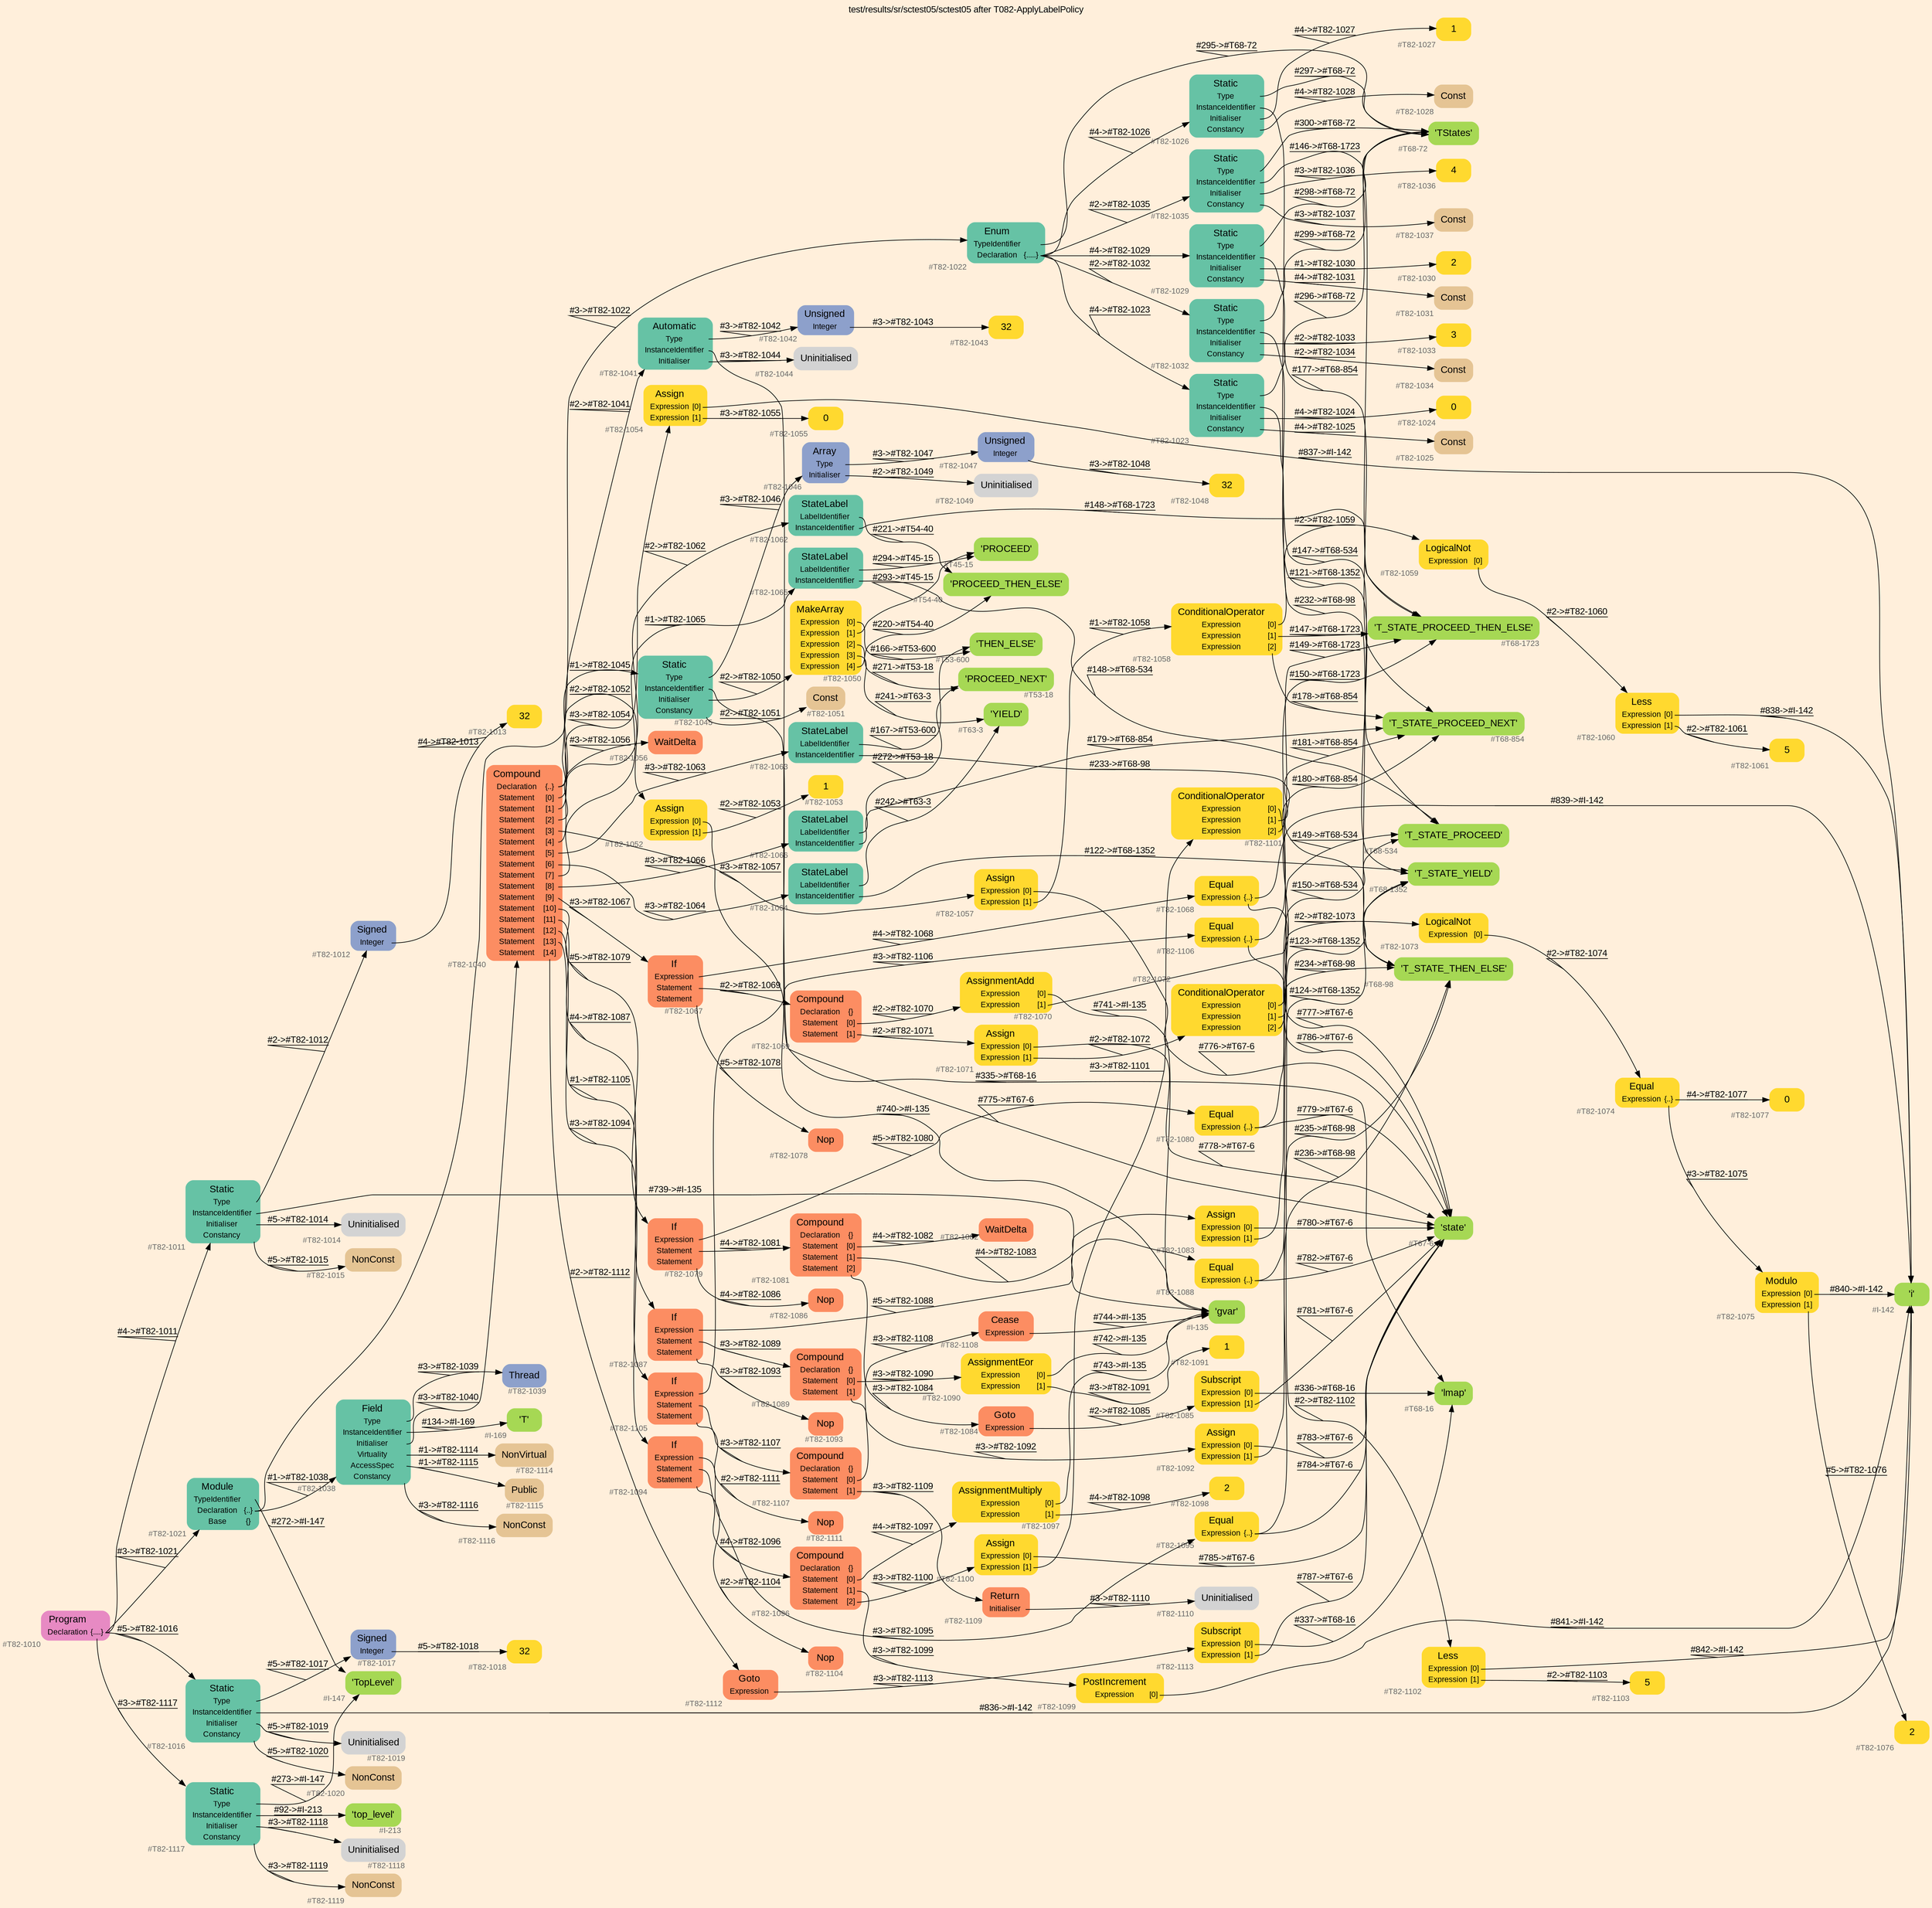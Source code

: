 digraph "test/results/sr/sctest05/sctest05 after T082-ApplyLabelPolicy" {
label = "test/results/sr/sctest05/sctest05 after T082-ApplyLabelPolicy"
labelloc = t
graph [
    rankdir = "LR"
    ranksep = 0.3
    bgcolor = antiquewhite1
    color = black
    fontcolor = black
    fontname = "Arial"
];
node [
    fontname = "Arial"
];
edge [
    fontname = "Arial"
];

// -------------------- node figure --------------------
// -------- block #T82-1010 ----------
"#T82-1010" [
    fillcolor = "/set28/4"
    xlabel = "#T82-1010"
    fontsize = "12"
    fontcolor = grey40
    shape = "plaintext"
    label = <<TABLE BORDER="0" CELLBORDER="0" CELLSPACING="0">
     <TR><TD><FONT COLOR="black" POINT-SIZE="15">Program</FONT></TD></TR>
     <TR><TD><FONT COLOR="black" POINT-SIZE="12">Declaration</FONT></TD><TD PORT="port0"><FONT COLOR="black" POINT-SIZE="12">{....}</FONT></TD></TR>
    </TABLE>>
    style = "rounded,filled"
];

// -------- block #T82-1011 ----------
"#T82-1011" [
    fillcolor = "/set28/1"
    xlabel = "#T82-1011"
    fontsize = "12"
    fontcolor = grey40
    shape = "plaintext"
    label = <<TABLE BORDER="0" CELLBORDER="0" CELLSPACING="0">
     <TR><TD><FONT COLOR="black" POINT-SIZE="15">Static</FONT></TD></TR>
     <TR><TD><FONT COLOR="black" POINT-SIZE="12">Type</FONT></TD><TD PORT="port0"></TD></TR>
     <TR><TD><FONT COLOR="black" POINT-SIZE="12">InstanceIdentifier</FONT></TD><TD PORT="port1"></TD></TR>
     <TR><TD><FONT COLOR="black" POINT-SIZE="12">Initialiser</FONT></TD><TD PORT="port2"></TD></TR>
     <TR><TD><FONT COLOR="black" POINT-SIZE="12">Constancy</FONT></TD><TD PORT="port3"></TD></TR>
    </TABLE>>
    style = "rounded,filled"
];

// -------- block #T82-1012 ----------
"#T82-1012" [
    fillcolor = "/set28/3"
    xlabel = "#T82-1012"
    fontsize = "12"
    fontcolor = grey40
    shape = "plaintext"
    label = <<TABLE BORDER="0" CELLBORDER="0" CELLSPACING="0">
     <TR><TD><FONT COLOR="black" POINT-SIZE="15">Signed</FONT></TD></TR>
     <TR><TD><FONT COLOR="black" POINT-SIZE="12">Integer</FONT></TD><TD PORT="port0"></TD></TR>
    </TABLE>>
    style = "rounded,filled"
];

// -------- block #T82-1013 ----------
"#T82-1013" [
    fillcolor = "/set28/6"
    xlabel = "#T82-1013"
    fontsize = "12"
    fontcolor = grey40
    shape = "plaintext"
    label = <<TABLE BORDER="0" CELLBORDER="0" CELLSPACING="0">
     <TR><TD><FONT COLOR="black" POINT-SIZE="15">32</FONT></TD></TR>
    </TABLE>>
    style = "rounded,filled"
];

// -------- block #I-135 ----------
"#I-135" [
    fillcolor = "/set28/5"
    xlabel = "#I-135"
    fontsize = "12"
    fontcolor = grey40
    shape = "plaintext"
    label = <<TABLE BORDER="0" CELLBORDER="0" CELLSPACING="0">
     <TR><TD><FONT COLOR="black" POINT-SIZE="15">'gvar'</FONT></TD></TR>
    </TABLE>>
    style = "rounded,filled"
];

// -------- block #T82-1014 ----------
"#T82-1014" [
    xlabel = "#T82-1014"
    fontsize = "12"
    fontcolor = grey40
    shape = "plaintext"
    label = <<TABLE BORDER="0" CELLBORDER="0" CELLSPACING="0">
     <TR><TD><FONT COLOR="black" POINT-SIZE="15">Uninitialised</FONT></TD></TR>
    </TABLE>>
    style = "rounded,filled"
];

// -------- block #T82-1015 ----------
"#T82-1015" [
    fillcolor = "/set28/7"
    xlabel = "#T82-1015"
    fontsize = "12"
    fontcolor = grey40
    shape = "plaintext"
    label = <<TABLE BORDER="0" CELLBORDER="0" CELLSPACING="0">
     <TR><TD><FONT COLOR="black" POINT-SIZE="15">NonConst</FONT></TD></TR>
    </TABLE>>
    style = "rounded,filled"
];

// -------- block #T82-1016 ----------
"#T82-1016" [
    fillcolor = "/set28/1"
    xlabel = "#T82-1016"
    fontsize = "12"
    fontcolor = grey40
    shape = "plaintext"
    label = <<TABLE BORDER="0" CELLBORDER="0" CELLSPACING="0">
     <TR><TD><FONT COLOR="black" POINT-SIZE="15">Static</FONT></TD></TR>
     <TR><TD><FONT COLOR="black" POINT-SIZE="12">Type</FONT></TD><TD PORT="port0"></TD></TR>
     <TR><TD><FONT COLOR="black" POINT-SIZE="12">InstanceIdentifier</FONT></TD><TD PORT="port1"></TD></TR>
     <TR><TD><FONT COLOR="black" POINT-SIZE="12">Initialiser</FONT></TD><TD PORT="port2"></TD></TR>
     <TR><TD><FONT COLOR="black" POINT-SIZE="12">Constancy</FONT></TD><TD PORT="port3"></TD></TR>
    </TABLE>>
    style = "rounded,filled"
];

// -------- block #T82-1017 ----------
"#T82-1017" [
    fillcolor = "/set28/3"
    xlabel = "#T82-1017"
    fontsize = "12"
    fontcolor = grey40
    shape = "plaintext"
    label = <<TABLE BORDER="0" CELLBORDER="0" CELLSPACING="0">
     <TR><TD><FONT COLOR="black" POINT-SIZE="15">Signed</FONT></TD></TR>
     <TR><TD><FONT COLOR="black" POINT-SIZE="12">Integer</FONT></TD><TD PORT="port0"></TD></TR>
    </TABLE>>
    style = "rounded,filled"
];

// -------- block #T82-1018 ----------
"#T82-1018" [
    fillcolor = "/set28/6"
    xlabel = "#T82-1018"
    fontsize = "12"
    fontcolor = grey40
    shape = "plaintext"
    label = <<TABLE BORDER="0" CELLBORDER="0" CELLSPACING="0">
     <TR><TD><FONT COLOR="black" POINT-SIZE="15">32</FONT></TD></TR>
    </TABLE>>
    style = "rounded,filled"
];

// -------- block #I-142 ----------
"#I-142" [
    fillcolor = "/set28/5"
    xlabel = "#I-142"
    fontsize = "12"
    fontcolor = grey40
    shape = "plaintext"
    label = <<TABLE BORDER="0" CELLBORDER="0" CELLSPACING="0">
     <TR><TD><FONT COLOR="black" POINT-SIZE="15">'i'</FONT></TD></TR>
    </TABLE>>
    style = "rounded,filled"
];

// -------- block #T82-1019 ----------
"#T82-1019" [
    xlabel = "#T82-1019"
    fontsize = "12"
    fontcolor = grey40
    shape = "plaintext"
    label = <<TABLE BORDER="0" CELLBORDER="0" CELLSPACING="0">
     <TR><TD><FONT COLOR="black" POINT-SIZE="15">Uninitialised</FONT></TD></TR>
    </TABLE>>
    style = "rounded,filled"
];

// -------- block #T82-1020 ----------
"#T82-1020" [
    fillcolor = "/set28/7"
    xlabel = "#T82-1020"
    fontsize = "12"
    fontcolor = grey40
    shape = "plaintext"
    label = <<TABLE BORDER="0" CELLBORDER="0" CELLSPACING="0">
     <TR><TD><FONT COLOR="black" POINT-SIZE="15">NonConst</FONT></TD></TR>
    </TABLE>>
    style = "rounded,filled"
];

// -------- block #T82-1021 ----------
"#T82-1021" [
    fillcolor = "/set28/1"
    xlabel = "#T82-1021"
    fontsize = "12"
    fontcolor = grey40
    shape = "plaintext"
    label = <<TABLE BORDER="0" CELLBORDER="0" CELLSPACING="0">
     <TR><TD><FONT COLOR="black" POINT-SIZE="15">Module</FONT></TD></TR>
     <TR><TD><FONT COLOR="black" POINT-SIZE="12">TypeIdentifier</FONT></TD><TD PORT="port0"></TD></TR>
     <TR><TD><FONT COLOR="black" POINT-SIZE="12">Declaration</FONT></TD><TD PORT="port1"><FONT COLOR="black" POINT-SIZE="12">{..}</FONT></TD></TR>
     <TR><TD><FONT COLOR="black" POINT-SIZE="12">Base</FONT></TD><TD PORT="port2"><FONT COLOR="black" POINT-SIZE="12">{}</FONT></TD></TR>
    </TABLE>>
    style = "rounded,filled"
];

// -------- block #I-147 ----------
"#I-147" [
    fillcolor = "/set28/5"
    xlabel = "#I-147"
    fontsize = "12"
    fontcolor = grey40
    shape = "plaintext"
    label = <<TABLE BORDER="0" CELLBORDER="0" CELLSPACING="0">
     <TR><TD><FONT COLOR="black" POINT-SIZE="15">'TopLevel'</FONT></TD></TR>
    </TABLE>>
    style = "rounded,filled"
];

// -------- block #T82-1022 ----------
"#T82-1022" [
    fillcolor = "/set28/1"
    xlabel = "#T82-1022"
    fontsize = "12"
    fontcolor = grey40
    shape = "plaintext"
    label = <<TABLE BORDER="0" CELLBORDER="0" CELLSPACING="0">
     <TR><TD><FONT COLOR="black" POINT-SIZE="15">Enum</FONT></TD></TR>
     <TR><TD><FONT COLOR="black" POINT-SIZE="12">TypeIdentifier</FONT></TD><TD PORT="port0"></TD></TR>
     <TR><TD><FONT COLOR="black" POINT-SIZE="12">Declaration</FONT></TD><TD PORT="port1"><FONT COLOR="black" POINT-SIZE="12">{.....}</FONT></TD></TR>
    </TABLE>>
    style = "rounded,filled"
];

// -------- block #T68-72 ----------
"#T68-72" [
    fillcolor = "/set28/5"
    xlabel = "#T68-72"
    fontsize = "12"
    fontcolor = grey40
    shape = "plaintext"
    label = <<TABLE BORDER="0" CELLBORDER="0" CELLSPACING="0">
     <TR><TD><FONT COLOR="black" POINT-SIZE="15">'TStates'</FONT></TD></TR>
    </TABLE>>
    style = "rounded,filled"
];

// -------- block #T82-1023 ----------
"#T82-1023" [
    fillcolor = "/set28/1"
    xlabel = "#T82-1023"
    fontsize = "12"
    fontcolor = grey40
    shape = "plaintext"
    label = <<TABLE BORDER="0" CELLBORDER="0" CELLSPACING="0">
     <TR><TD><FONT COLOR="black" POINT-SIZE="15">Static</FONT></TD></TR>
     <TR><TD><FONT COLOR="black" POINT-SIZE="12">Type</FONT></TD><TD PORT="port0"></TD></TR>
     <TR><TD><FONT COLOR="black" POINT-SIZE="12">InstanceIdentifier</FONT></TD><TD PORT="port1"></TD></TR>
     <TR><TD><FONT COLOR="black" POINT-SIZE="12">Initialiser</FONT></TD><TD PORT="port2"></TD></TR>
     <TR><TD><FONT COLOR="black" POINT-SIZE="12">Constancy</FONT></TD><TD PORT="port3"></TD></TR>
    </TABLE>>
    style = "rounded,filled"
];

// -------- block #T68-98 ----------
"#T68-98" [
    fillcolor = "/set28/5"
    xlabel = "#T68-98"
    fontsize = "12"
    fontcolor = grey40
    shape = "plaintext"
    label = <<TABLE BORDER="0" CELLBORDER="0" CELLSPACING="0">
     <TR><TD><FONT COLOR="black" POINT-SIZE="15">'T_STATE_THEN_ELSE'</FONT></TD></TR>
    </TABLE>>
    style = "rounded,filled"
];

// -------- block #T82-1024 ----------
"#T82-1024" [
    fillcolor = "/set28/6"
    xlabel = "#T82-1024"
    fontsize = "12"
    fontcolor = grey40
    shape = "plaintext"
    label = <<TABLE BORDER="0" CELLBORDER="0" CELLSPACING="0">
     <TR><TD><FONT COLOR="black" POINT-SIZE="15">0</FONT></TD></TR>
    </TABLE>>
    style = "rounded,filled"
];

// -------- block #T82-1025 ----------
"#T82-1025" [
    fillcolor = "/set28/7"
    xlabel = "#T82-1025"
    fontsize = "12"
    fontcolor = grey40
    shape = "plaintext"
    label = <<TABLE BORDER="0" CELLBORDER="0" CELLSPACING="0">
     <TR><TD><FONT COLOR="black" POINT-SIZE="15">Const</FONT></TD></TR>
    </TABLE>>
    style = "rounded,filled"
];

// -------- block #T82-1026 ----------
"#T82-1026" [
    fillcolor = "/set28/1"
    xlabel = "#T82-1026"
    fontsize = "12"
    fontcolor = grey40
    shape = "plaintext"
    label = <<TABLE BORDER="0" CELLBORDER="0" CELLSPACING="0">
     <TR><TD><FONT COLOR="black" POINT-SIZE="15">Static</FONT></TD></TR>
     <TR><TD><FONT COLOR="black" POINT-SIZE="12">Type</FONT></TD><TD PORT="port0"></TD></TR>
     <TR><TD><FONT COLOR="black" POINT-SIZE="12">InstanceIdentifier</FONT></TD><TD PORT="port1"></TD></TR>
     <TR><TD><FONT COLOR="black" POINT-SIZE="12">Initialiser</FONT></TD><TD PORT="port2"></TD></TR>
     <TR><TD><FONT COLOR="black" POINT-SIZE="12">Constancy</FONT></TD><TD PORT="port3"></TD></TR>
    </TABLE>>
    style = "rounded,filled"
];

// -------- block #T68-534 ----------
"#T68-534" [
    fillcolor = "/set28/5"
    xlabel = "#T68-534"
    fontsize = "12"
    fontcolor = grey40
    shape = "plaintext"
    label = <<TABLE BORDER="0" CELLBORDER="0" CELLSPACING="0">
     <TR><TD><FONT COLOR="black" POINT-SIZE="15">'T_STATE_PROCEED'</FONT></TD></TR>
    </TABLE>>
    style = "rounded,filled"
];

// -------- block #T82-1027 ----------
"#T82-1027" [
    fillcolor = "/set28/6"
    xlabel = "#T82-1027"
    fontsize = "12"
    fontcolor = grey40
    shape = "plaintext"
    label = <<TABLE BORDER="0" CELLBORDER="0" CELLSPACING="0">
     <TR><TD><FONT COLOR="black" POINT-SIZE="15">1</FONT></TD></TR>
    </TABLE>>
    style = "rounded,filled"
];

// -------- block #T82-1028 ----------
"#T82-1028" [
    fillcolor = "/set28/7"
    xlabel = "#T82-1028"
    fontsize = "12"
    fontcolor = grey40
    shape = "plaintext"
    label = <<TABLE BORDER="0" CELLBORDER="0" CELLSPACING="0">
     <TR><TD><FONT COLOR="black" POINT-SIZE="15">Const</FONT></TD></TR>
    </TABLE>>
    style = "rounded,filled"
];

// -------- block #T82-1029 ----------
"#T82-1029" [
    fillcolor = "/set28/1"
    xlabel = "#T82-1029"
    fontsize = "12"
    fontcolor = grey40
    shape = "plaintext"
    label = <<TABLE BORDER="0" CELLBORDER="0" CELLSPACING="0">
     <TR><TD><FONT COLOR="black" POINT-SIZE="15">Static</FONT></TD></TR>
     <TR><TD><FONT COLOR="black" POINT-SIZE="12">Type</FONT></TD><TD PORT="port0"></TD></TR>
     <TR><TD><FONT COLOR="black" POINT-SIZE="12">InstanceIdentifier</FONT></TD><TD PORT="port1"></TD></TR>
     <TR><TD><FONT COLOR="black" POINT-SIZE="12">Initialiser</FONT></TD><TD PORT="port2"></TD></TR>
     <TR><TD><FONT COLOR="black" POINT-SIZE="12">Constancy</FONT></TD><TD PORT="port3"></TD></TR>
    </TABLE>>
    style = "rounded,filled"
];

// -------- block #T68-854 ----------
"#T68-854" [
    fillcolor = "/set28/5"
    xlabel = "#T68-854"
    fontsize = "12"
    fontcolor = grey40
    shape = "plaintext"
    label = <<TABLE BORDER="0" CELLBORDER="0" CELLSPACING="0">
     <TR><TD><FONT COLOR="black" POINT-SIZE="15">'T_STATE_PROCEED_NEXT'</FONT></TD></TR>
    </TABLE>>
    style = "rounded,filled"
];

// -------- block #T82-1030 ----------
"#T82-1030" [
    fillcolor = "/set28/6"
    xlabel = "#T82-1030"
    fontsize = "12"
    fontcolor = grey40
    shape = "plaintext"
    label = <<TABLE BORDER="0" CELLBORDER="0" CELLSPACING="0">
     <TR><TD><FONT COLOR="black" POINT-SIZE="15">2</FONT></TD></TR>
    </TABLE>>
    style = "rounded,filled"
];

// -------- block #T82-1031 ----------
"#T82-1031" [
    fillcolor = "/set28/7"
    xlabel = "#T82-1031"
    fontsize = "12"
    fontcolor = grey40
    shape = "plaintext"
    label = <<TABLE BORDER="0" CELLBORDER="0" CELLSPACING="0">
     <TR><TD><FONT COLOR="black" POINT-SIZE="15">Const</FONT></TD></TR>
    </TABLE>>
    style = "rounded,filled"
];

// -------- block #T82-1032 ----------
"#T82-1032" [
    fillcolor = "/set28/1"
    xlabel = "#T82-1032"
    fontsize = "12"
    fontcolor = grey40
    shape = "plaintext"
    label = <<TABLE BORDER="0" CELLBORDER="0" CELLSPACING="0">
     <TR><TD><FONT COLOR="black" POINT-SIZE="15">Static</FONT></TD></TR>
     <TR><TD><FONT COLOR="black" POINT-SIZE="12">Type</FONT></TD><TD PORT="port0"></TD></TR>
     <TR><TD><FONT COLOR="black" POINT-SIZE="12">InstanceIdentifier</FONT></TD><TD PORT="port1"></TD></TR>
     <TR><TD><FONT COLOR="black" POINT-SIZE="12">Initialiser</FONT></TD><TD PORT="port2"></TD></TR>
     <TR><TD><FONT COLOR="black" POINT-SIZE="12">Constancy</FONT></TD><TD PORT="port3"></TD></TR>
    </TABLE>>
    style = "rounded,filled"
];

// -------- block #T68-1352 ----------
"#T68-1352" [
    fillcolor = "/set28/5"
    xlabel = "#T68-1352"
    fontsize = "12"
    fontcolor = grey40
    shape = "plaintext"
    label = <<TABLE BORDER="0" CELLBORDER="0" CELLSPACING="0">
     <TR><TD><FONT COLOR="black" POINT-SIZE="15">'T_STATE_YIELD'</FONT></TD></TR>
    </TABLE>>
    style = "rounded,filled"
];

// -------- block #T82-1033 ----------
"#T82-1033" [
    fillcolor = "/set28/6"
    xlabel = "#T82-1033"
    fontsize = "12"
    fontcolor = grey40
    shape = "plaintext"
    label = <<TABLE BORDER="0" CELLBORDER="0" CELLSPACING="0">
     <TR><TD><FONT COLOR="black" POINT-SIZE="15">3</FONT></TD></TR>
    </TABLE>>
    style = "rounded,filled"
];

// -------- block #T82-1034 ----------
"#T82-1034" [
    fillcolor = "/set28/7"
    xlabel = "#T82-1034"
    fontsize = "12"
    fontcolor = grey40
    shape = "plaintext"
    label = <<TABLE BORDER="0" CELLBORDER="0" CELLSPACING="0">
     <TR><TD><FONT COLOR="black" POINT-SIZE="15">Const</FONT></TD></TR>
    </TABLE>>
    style = "rounded,filled"
];

// -------- block #T82-1035 ----------
"#T82-1035" [
    fillcolor = "/set28/1"
    xlabel = "#T82-1035"
    fontsize = "12"
    fontcolor = grey40
    shape = "plaintext"
    label = <<TABLE BORDER="0" CELLBORDER="0" CELLSPACING="0">
     <TR><TD><FONT COLOR="black" POINT-SIZE="15">Static</FONT></TD></TR>
     <TR><TD><FONT COLOR="black" POINT-SIZE="12">Type</FONT></TD><TD PORT="port0"></TD></TR>
     <TR><TD><FONT COLOR="black" POINT-SIZE="12">InstanceIdentifier</FONT></TD><TD PORT="port1"></TD></TR>
     <TR><TD><FONT COLOR="black" POINT-SIZE="12">Initialiser</FONT></TD><TD PORT="port2"></TD></TR>
     <TR><TD><FONT COLOR="black" POINT-SIZE="12">Constancy</FONT></TD><TD PORT="port3"></TD></TR>
    </TABLE>>
    style = "rounded,filled"
];

// -------- block #T68-1723 ----------
"#T68-1723" [
    fillcolor = "/set28/5"
    xlabel = "#T68-1723"
    fontsize = "12"
    fontcolor = grey40
    shape = "plaintext"
    label = <<TABLE BORDER="0" CELLBORDER="0" CELLSPACING="0">
     <TR><TD><FONT COLOR="black" POINT-SIZE="15">'T_STATE_PROCEED_THEN_ELSE'</FONT></TD></TR>
    </TABLE>>
    style = "rounded,filled"
];

// -------- block #T82-1036 ----------
"#T82-1036" [
    fillcolor = "/set28/6"
    xlabel = "#T82-1036"
    fontsize = "12"
    fontcolor = grey40
    shape = "plaintext"
    label = <<TABLE BORDER="0" CELLBORDER="0" CELLSPACING="0">
     <TR><TD><FONT COLOR="black" POINT-SIZE="15">4</FONT></TD></TR>
    </TABLE>>
    style = "rounded,filled"
];

// -------- block #T82-1037 ----------
"#T82-1037" [
    fillcolor = "/set28/7"
    xlabel = "#T82-1037"
    fontsize = "12"
    fontcolor = grey40
    shape = "plaintext"
    label = <<TABLE BORDER="0" CELLBORDER="0" CELLSPACING="0">
     <TR><TD><FONT COLOR="black" POINT-SIZE="15">Const</FONT></TD></TR>
    </TABLE>>
    style = "rounded,filled"
];

// -------- block #T82-1038 ----------
"#T82-1038" [
    fillcolor = "/set28/1"
    xlabel = "#T82-1038"
    fontsize = "12"
    fontcolor = grey40
    shape = "plaintext"
    label = <<TABLE BORDER="0" CELLBORDER="0" CELLSPACING="0">
     <TR><TD><FONT COLOR="black" POINT-SIZE="15">Field</FONT></TD></TR>
     <TR><TD><FONT COLOR="black" POINT-SIZE="12">Type</FONT></TD><TD PORT="port0"></TD></TR>
     <TR><TD><FONT COLOR="black" POINT-SIZE="12">InstanceIdentifier</FONT></TD><TD PORT="port1"></TD></TR>
     <TR><TD><FONT COLOR="black" POINT-SIZE="12">Initialiser</FONT></TD><TD PORT="port2"></TD></TR>
     <TR><TD><FONT COLOR="black" POINT-SIZE="12">Virtuality</FONT></TD><TD PORT="port3"></TD></TR>
     <TR><TD><FONT COLOR="black" POINT-SIZE="12">AccessSpec</FONT></TD><TD PORT="port4"></TD></TR>
     <TR><TD><FONT COLOR="black" POINT-SIZE="12">Constancy</FONT></TD><TD PORT="port5"></TD></TR>
    </TABLE>>
    style = "rounded,filled"
];

// -------- block #T82-1039 ----------
"#T82-1039" [
    fillcolor = "/set28/3"
    xlabel = "#T82-1039"
    fontsize = "12"
    fontcolor = grey40
    shape = "plaintext"
    label = <<TABLE BORDER="0" CELLBORDER="0" CELLSPACING="0">
     <TR><TD><FONT COLOR="black" POINT-SIZE="15">Thread</FONT></TD></TR>
    </TABLE>>
    style = "rounded,filled"
];

// -------- block #I-169 ----------
"#I-169" [
    fillcolor = "/set28/5"
    xlabel = "#I-169"
    fontsize = "12"
    fontcolor = grey40
    shape = "plaintext"
    label = <<TABLE BORDER="0" CELLBORDER="0" CELLSPACING="0">
     <TR><TD><FONT COLOR="black" POINT-SIZE="15">'T'</FONT></TD></TR>
    </TABLE>>
    style = "rounded,filled"
];

// -------- block #T82-1040 ----------
"#T82-1040" [
    fillcolor = "/set28/2"
    xlabel = "#T82-1040"
    fontsize = "12"
    fontcolor = grey40
    shape = "plaintext"
    label = <<TABLE BORDER="0" CELLBORDER="0" CELLSPACING="0">
     <TR><TD><FONT COLOR="black" POINT-SIZE="15">Compound</FONT></TD></TR>
     <TR><TD><FONT COLOR="black" POINT-SIZE="12">Declaration</FONT></TD><TD PORT="port0"><FONT COLOR="black" POINT-SIZE="12">{..}</FONT></TD></TR>
     <TR><TD><FONT COLOR="black" POINT-SIZE="12">Statement</FONT></TD><TD PORT="port1"><FONT COLOR="black" POINT-SIZE="12">[0]</FONT></TD></TR>
     <TR><TD><FONT COLOR="black" POINT-SIZE="12">Statement</FONT></TD><TD PORT="port2"><FONT COLOR="black" POINT-SIZE="12">[1]</FONT></TD></TR>
     <TR><TD><FONT COLOR="black" POINT-SIZE="12">Statement</FONT></TD><TD PORT="port3"><FONT COLOR="black" POINT-SIZE="12">[2]</FONT></TD></TR>
     <TR><TD><FONT COLOR="black" POINT-SIZE="12">Statement</FONT></TD><TD PORT="port4"><FONT COLOR="black" POINT-SIZE="12">[3]</FONT></TD></TR>
     <TR><TD><FONT COLOR="black" POINT-SIZE="12">Statement</FONT></TD><TD PORT="port5"><FONT COLOR="black" POINT-SIZE="12">[4]</FONT></TD></TR>
     <TR><TD><FONT COLOR="black" POINT-SIZE="12">Statement</FONT></TD><TD PORT="port6"><FONT COLOR="black" POINT-SIZE="12">[5]</FONT></TD></TR>
     <TR><TD><FONT COLOR="black" POINT-SIZE="12">Statement</FONT></TD><TD PORT="port7"><FONT COLOR="black" POINT-SIZE="12">[6]</FONT></TD></TR>
     <TR><TD><FONT COLOR="black" POINT-SIZE="12">Statement</FONT></TD><TD PORT="port8"><FONT COLOR="black" POINT-SIZE="12">[7]</FONT></TD></TR>
     <TR><TD><FONT COLOR="black" POINT-SIZE="12">Statement</FONT></TD><TD PORT="port9"><FONT COLOR="black" POINT-SIZE="12">[8]</FONT></TD></TR>
     <TR><TD><FONT COLOR="black" POINT-SIZE="12">Statement</FONT></TD><TD PORT="port10"><FONT COLOR="black" POINT-SIZE="12">[9]</FONT></TD></TR>
     <TR><TD><FONT COLOR="black" POINT-SIZE="12">Statement</FONT></TD><TD PORT="port11"><FONT COLOR="black" POINT-SIZE="12">[10]</FONT></TD></TR>
     <TR><TD><FONT COLOR="black" POINT-SIZE="12">Statement</FONT></TD><TD PORT="port12"><FONT COLOR="black" POINT-SIZE="12">[11]</FONT></TD></TR>
     <TR><TD><FONT COLOR="black" POINT-SIZE="12">Statement</FONT></TD><TD PORT="port13"><FONT COLOR="black" POINT-SIZE="12">[12]</FONT></TD></TR>
     <TR><TD><FONT COLOR="black" POINT-SIZE="12">Statement</FONT></TD><TD PORT="port14"><FONT COLOR="black" POINT-SIZE="12">[13]</FONT></TD></TR>
     <TR><TD><FONT COLOR="black" POINT-SIZE="12">Statement</FONT></TD><TD PORT="port15"><FONT COLOR="black" POINT-SIZE="12">[14]</FONT></TD></TR>
    </TABLE>>
    style = "rounded,filled"
];

// -------- block #T82-1041 ----------
"#T82-1041" [
    fillcolor = "/set28/1"
    xlabel = "#T82-1041"
    fontsize = "12"
    fontcolor = grey40
    shape = "plaintext"
    label = <<TABLE BORDER="0" CELLBORDER="0" CELLSPACING="0">
     <TR><TD><FONT COLOR="black" POINT-SIZE="15">Automatic</FONT></TD></TR>
     <TR><TD><FONT COLOR="black" POINT-SIZE="12">Type</FONT></TD><TD PORT="port0"></TD></TR>
     <TR><TD><FONT COLOR="black" POINT-SIZE="12">InstanceIdentifier</FONT></TD><TD PORT="port1"></TD></TR>
     <TR><TD><FONT COLOR="black" POINT-SIZE="12">Initialiser</FONT></TD><TD PORT="port2"></TD></TR>
    </TABLE>>
    style = "rounded,filled"
];

// -------- block #T82-1042 ----------
"#T82-1042" [
    fillcolor = "/set28/3"
    xlabel = "#T82-1042"
    fontsize = "12"
    fontcolor = grey40
    shape = "plaintext"
    label = <<TABLE BORDER="0" CELLBORDER="0" CELLSPACING="0">
     <TR><TD><FONT COLOR="black" POINT-SIZE="15">Unsigned</FONT></TD></TR>
     <TR><TD><FONT COLOR="black" POINT-SIZE="12">Integer</FONT></TD><TD PORT="port0"></TD></TR>
    </TABLE>>
    style = "rounded,filled"
];

// -------- block #T82-1043 ----------
"#T82-1043" [
    fillcolor = "/set28/6"
    xlabel = "#T82-1043"
    fontsize = "12"
    fontcolor = grey40
    shape = "plaintext"
    label = <<TABLE BORDER="0" CELLBORDER="0" CELLSPACING="0">
     <TR><TD><FONT COLOR="black" POINT-SIZE="15">32</FONT></TD></TR>
    </TABLE>>
    style = "rounded,filled"
];

// -------- block #T67-6 ----------
"#T67-6" [
    fillcolor = "/set28/5"
    xlabel = "#T67-6"
    fontsize = "12"
    fontcolor = grey40
    shape = "plaintext"
    label = <<TABLE BORDER="0" CELLBORDER="0" CELLSPACING="0">
     <TR><TD><FONT COLOR="black" POINT-SIZE="15">'state'</FONT></TD></TR>
    </TABLE>>
    style = "rounded,filled"
];

// -------- block #T82-1044 ----------
"#T82-1044" [
    xlabel = "#T82-1044"
    fontsize = "12"
    fontcolor = grey40
    shape = "plaintext"
    label = <<TABLE BORDER="0" CELLBORDER="0" CELLSPACING="0">
     <TR><TD><FONT COLOR="black" POINT-SIZE="15">Uninitialised</FONT></TD></TR>
    </TABLE>>
    style = "rounded,filled"
];

// -------- block #T82-1045 ----------
"#T82-1045" [
    fillcolor = "/set28/1"
    xlabel = "#T82-1045"
    fontsize = "12"
    fontcolor = grey40
    shape = "plaintext"
    label = <<TABLE BORDER="0" CELLBORDER="0" CELLSPACING="0">
     <TR><TD><FONT COLOR="black" POINT-SIZE="15">Static</FONT></TD></TR>
     <TR><TD><FONT COLOR="black" POINT-SIZE="12">Type</FONT></TD><TD PORT="port0"></TD></TR>
     <TR><TD><FONT COLOR="black" POINT-SIZE="12">InstanceIdentifier</FONT></TD><TD PORT="port1"></TD></TR>
     <TR><TD><FONT COLOR="black" POINT-SIZE="12">Initialiser</FONT></TD><TD PORT="port2"></TD></TR>
     <TR><TD><FONT COLOR="black" POINT-SIZE="12">Constancy</FONT></TD><TD PORT="port3"></TD></TR>
    </TABLE>>
    style = "rounded,filled"
];

// -------- block #T82-1046 ----------
"#T82-1046" [
    fillcolor = "/set28/3"
    xlabel = "#T82-1046"
    fontsize = "12"
    fontcolor = grey40
    shape = "plaintext"
    label = <<TABLE BORDER="0" CELLBORDER="0" CELLSPACING="0">
     <TR><TD><FONT COLOR="black" POINT-SIZE="15">Array</FONT></TD></TR>
     <TR><TD><FONT COLOR="black" POINT-SIZE="12">Type</FONT></TD><TD PORT="port0"></TD></TR>
     <TR><TD><FONT COLOR="black" POINT-SIZE="12">Initialiser</FONT></TD><TD PORT="port1"></TD></TR>
    </TABLE>>
    style = "rounded,filled"
];

// -------- block #T82-1047 ----------
"#T82-1047" [
    fillcolor = "/set28/3"
    xlabel = "#T82-1047"
    fontsize = "12"
    fontcolor = grey40
    shape = "plaintext"
    label = <<TABLE BORDER="0" CELLBORDER="0" CELLSPACING="0">
     <TR><TD><FONT COLOR="black" POINT-SIZE="15">Unsigned</FONT></TD></TR>
     <TR><TD><FONT COLOR="black" POINT-SIZE="12">Integer</FONT></TD><TD PORT="port0"></TD></TR>
    </TABLE>>
    style = "rounded,filled"
];

// -------- block #T82-1048 ----------
"#T82-1048" [
    fillcolor = "/set28/6"
    xlabel = "#T82-1048"
    fontsize = "12"
    fontcolor = grey40
    shape = "plaintext"
    label = <<TABLE BORDER="0" CELLBORDER="0" CELLSPACING="0">
     <TR><TD><FONT COLOR="black" POINT-SIZE="15">32</FONT></TD></TR>
    </TABLE>>
    style = "rounded,filled"
];

// -------- block #T82-1049 ----------
"#T82-1049" [
    xlabel = "#T82-1049"
    fontsize = "12"
    fontcolor = grey40
    shape = "plaintext"
    label = <<TABLE BORDER="0" CELLBORDER="0" CELLSPACING="0">
     <TR><TD><FONT COLOR="black" POINT-SIZE="15">Uninitialised</FONT></TD></TR>
    </TABLE>>
    style = "rounded,filled"
];

// -------- block #T68-16 ----------
"#T68-16" [
    fillcolor = "/set28/5"
    xlabel = "#T68-16"
    fontsize = "12"
    fontcolor = grey40
    shape = "plaintext"
    label = <<TABLE BORDER="0" CELLBORDER="0" CELLSPACING="0">
     <TR><TD><FONT COLOR="black" POINT-SIZE="15">'lmap'</FONT></TD></TR>
    </TABLE>>
    style = "rounded,filled"
];

// -------- block #T82-1050 ----------
"#T82-1050" [
    fillcolor = "/set28/6"
    xlabel = "#T82-1050"
    fontsize = "12"
    fontcolor = grey40
    shape = "plaintext"
    label = <<TABLE BORDER="0" CELLBORDER="0" CELLSPACING="0">
     <TR><TD><FONT COLOR="black" POINT-SIZE="15">MakeArray</FONT></TD></TR>
     <TR><TD><FONT COLOR="black" POINT-SIZE="12">Expression</FONT></TD><TD PORT="port0"><FONT COLOR="black" POINT-SIZE="12">[0]</FONT></TD></TR>
     <TR><TD><FONT COLOR="black" POINT-SIZE="12">Expression</FONT></TD><TD PORT="port1"><FONT COLOR="black" POINT-SIZE="12">[1]</FONT></TD></TR>
     <TR><TD><FONT COLOR="black" POINT-SIZE="12">Expression</FONT></TD><TD PORT="port2"><FONT COLOR="black" POINT-SIZE="12">[2]</FONT></TD></TR>
     <TR><TD><FONT COLOR="black" POINT-SIZE="12">Expression</FONT></TD><TD PORT="port3"><FONT COLOR="black" POINT-SIZE="12">[3]</FONT></TD></TR>
     <TR><TD><FONT COLOR="black" POINT-SIZE="12">Expression</FONT></TD><TD PORT="port4"><FONT COLOR="black" POINT-SIZE="12">[4]</FONT></TD></TR>
    </TABLE>>
    style = "rounded,filled"
];

// -------- block #T53-600 ----------
"#T53-600" [
    fillcolor = "/set28/5"
    xlabel = "#T53-600"
    fontsize = "12"
    fontcolor = grey40
    shape = "plaintext"
    label = <<TABLE BORDER="0" CELLBORDER="0" CELLSPACING="0">
     <TR><TD><FONT COLOR="black" POINT-SIZE="15">'THEN_ELSE'</FONT></TD></TR>
    </TABLE>>
    style = "rounded,filled"
];

// -------- block #T45-15 ----------
"#T45-15" [
    fillcolor = "/set28/5"
    xlabel = "#T45-15"
    fontsize = "12"
    fontcolor = grey40
    shape = "plaintext"
    label = <<TABLE BORDER="0" CELLBORDER="0" CELLSPACING="0">
     <TR><TD><FONT COLOR="black" POINT-SIZE="15">'PROCEED'</FONT></TD></TR>
    </TABLE>>
    style = "rounded,filled"
];

// -------- block #T53-18 ----------
"#T53-18" [
    fillcolor = "/set28/5"
    xlabel = "#T53-18"
    fontsize = "12"
    fontcolor = grey40
    shape = "plaintext"
    label = <<TABLE BORDER="0" CELLBORDER="0" CELLSPACING="0">
     <TR><TD><FONT COLOR="black" POINT-SIZE="15">'PROCEED_NEXT'</FONT></TD></TR>
    </TABLE>>
    style = "rounded,filled"
];

// -------- block #T63-3 ----------
"#T63-3" [
    fillcolor = "/set28/5"
    xlabel = "#T63-3"
    fontsize = "12"
    fontcolor = grey40
    shape = "plaintext"
    label = <<TABLE BORDER="0" CELLBORDER="0" CELLSPACING="0">
     <TR><TD><FONT COLOR="black" POINT-SIZE="15">'YIELD'</FONT></TD></TR>
    </TABLE>>
    style = "rounded,filled"
];

// -------- block #T54-40 ----------
"#T54-40" [
    fillcolor = "/set28/5"
    xlabel = "#T54-40"
    fontsize = "12"
    fontcolor = grey40
    shape = "plaintext"
    label = <<TABLE BORDER="0" CELLBORDER="0" CELLSPACING="0">
     <TR><TD><FONT COLOR="black" POINT-SIZE="15">'PROCEED_THEN_ELSE'</FONT></TD></TR>
    </TABLE>>
    style = "rounded,filled"
];

// -------- block #T82-1051 ----------
"#T82-1051" [
    fillcolor = "/set28/7"
    xlabel = "#T82-1051"
    fontsize = "12"
    fontcolor = grey40
    shape = "plaintext"
    label = <<TABLE BORDER="0" CELLBORDER="0" CELLSPACING="0">
     <TR><TD><FONT COLOR="black" POINT-SIZE="15">Const</FONT></TD></TR>
    </TABLE>>
    style = "rounded,filled"
];

// -------- block #T82-1052 ----------
"#T82-1052" [
    fillcolor = "/set28/6"
    xlabel = "#T82-1052"
    fontsize = "12"
    fontcolor = grey40
    shape = "plaintext"
    label = <<TABLE BORDER="0" CELLBORDER="0" CELLSPACING="0">
     <TR><TD><FONT COLOR="black" POINT-SIZE="15">Assign</FONT></TD></TR>
     <TR><TD><FONT COLOR="black" POINT-SIZE="12">Expression</FONT></TD><TD PORT="port0"><FONT COLOR="black" POINT-SIZE="12">[0]</FONT></TD></TR>
     <TR><TD><FONT COLOR="black" POINT-SIZE="12">Expression</FONT></TD><TD PORT="port1"><FONT COLOR="black" POINT-SIZE="12">[1]</FONT></TD></TR>
    </TABLE>>
    style = "rounded,filled"
];

// -------- block #T82-1053 ----------
"#T82-1053" [
    fillcolor = "/set28/6"
    xlabel = "#T82-1053"
    fontsize = "12"
    fontcolor = grey40
    shape = "plaintext"
    label = <<TABLE BORDER="0" CELLBORDER="0" CELLSPACING="0">
     <TR><TD><FONT COLOR="black" POINT-SIZE="15">1</FONT></TD></TR>
    </TABLE>>
    style = "rounded,filled"
];

// -------- block #T82-1054 ----------
"#T82-1054" [
    fillcolor = "/set28/6"
    xlabel = "#T82-1054"
    fontsize = "12"
    fontcolor = grey40
    shape = "plaintext"
    label = <<TABLE BORDER="0" CELLBORDER="0" CELLSPACING="0">
     <TR><TD><FONT COLOR="black" POINT-SIZE="15">Assign</FONT></TD></TR>
     <TR><TD><FONT COLOR="black" POINT-SIZE="12">Expression</FONT></TD><TD PORT="port0"><FONT COLOR="black" POINT-SIZE="12">[0]</FONT></TD></TR>
     <TR><TD><FONT COLOR="black" POINT-SIZE="12">Expression</FONT></TD><TD PORT="port1"><FONT COLOR="black" POINT-SIZE="12">[1]</FONT></TD></TR>
    </TABLE>>
    style = "rounded,filled"
];

// -------- block #T82-1055 ----------
"#T82-1055" [
    fillcolor = "/set28/6"
    xlabel = "#T82-1055"
    fontsize = "12"
    fontcolor = grey40
    shape = "plaintext"
    label = <<TABLE BORDER="0" CELLBORDER="0" CELLSPACING="0">
     <TR><TD><FONT COLOR="black" POINT-SIZE="15">0</FONT></TD></TR>
    </TABLE>>
    style = "rounded,filled"
];

// -------- block #T82-1056 ----------
"#T82-1056" [
    fillcolor = "/set28/2"
    xlabel = "#T82-1056"
    fontsize = "12"
    fontcolor = grey40
    shape = "plaintext"
    label = <<TABLE BORDER="0" CELLBORDER="0" CELLSPACING="0">
     <TR><TD><FONT COLOR="black" POINT-SIZE="15">WaitDelta</FONT></TD></TR>
    </TABLE>>
    style = "rounded,filled"
];

// -------- block #T82-1057 ----------
"#T82-1057" [
    fillcolor = "/set28/6"
    xlabel = "#T82-1057"
    fontsize = "12"
    fontcolor = grey40
    shape = "plaintext"
    label = <<TABLE BORDER="0" CELLBORDER="0" CELLSPACING="0">
     <TR><TD><FONT COLOR="black" POINT-SIZE="15">Assign</FONT></TD></TR>
     <TR><TD><FONT COLOR="black" POINT-SIZE="12">Expression</FONT></TD><TD PORT="port0"><FONT COLOR="black" POINT-SIZE="12">[0]</FONT></TD></TR>
     <TR><TD><FONT COLOR="black" POINT-SIZE="12">Expression</FONT></TD><TD PORT="port1"><FONT COLOR="black" POINT-SIZE="12">[1]</FONT></TD></TR>
    </TABLE>>
    style = "rounded,filled"
];

// -------- block #T82-1058 ----------
"#T82-1058" [
    fillcolor = "/set28/6"
    xlabel = "#T82-1058"
    fontsize = "12"
    fontcolor = grey40
    shape = "plaintext"
    label = <<TABLE BORDER="0" CELLBORDER="0" CELLSPACING="0">
     <TR><TD><FONT COLOR="black" POINT-SIZE="15">ConditionalOperator</FONT></TD></TR>
     <TR><TD><FONT COLOR="black" POINT-SIZE="12">Expression</FONT></TD><TD PORT="port0"><FONT COLOR="black" POINT-SIZE="12">[0]</FONT></TD></TR>
     <TR><TD><FONT COLOR="black" POINT-SIZE="12">Expression</FONT></TD><TD PORT="port1"><FONT COLOR="black" POINT-SIZE="12">[1]</FONT></TD></TR>
     <TR><TD><FONT COLOR="black" POINT-SIZE="12">Expression</FONT></TD><TD PORT="port2"><FONT COLOR="black" POINT-SIZE="12">[2]</FONT></TD></TR>
    </TABLE>>
    style = "rounded,filled"
];

// -------- block #T82-1059 ----------
"#T82-1059" [
    fillcolor = "/set28/6"
    xlabel = "#T82-1059"
    fontsize = "12"
    fontcolor = grey40
    shape = "plaintext"
    label = <<TABLE BORDER="0" CELLBORDER="0" CELLSPACING="0">
     <TR><TD><FONT COLOR="black" POINT-SIZE="15">LogicalNot</FONT></TD></TR>
     <TR><TD><FONT COLOR="black" POINT-SIZE="12">Expression</FONT></TD><TD PORT="port0"><FONT COLOR="black" POINT-SIZE="12">[0]</FONT></TD></TR>
    </TABLE>>
    style = "rounded,filled"
];

// -------- block #T82-1060 ----------
"#T82-1060" [
    fillcolor = "/set28/6"
    xlabel = "#T82-1060"
    fontsize = "12"
    fontcolor = grey40
    shape = "plaintext"
    label = <<TABLE BORDER="0" CELLBORDER="0" CELLSPACING="0">
     <TR><TD><FONT COLOR="black" POINT-SIZE="15">Less</FONT></TD></TR>
     <TR><TD><FONT COLOR="black" POINT-SIZE="12">Expression</FONT></TD><TD PORT="port0"><FONT COLOR="black" POINT-SIZE="12">[0]</FONT></TD></TR>
     <TR><TD><FONT COLOR="black" POINT-SIZE="12">Expression</FONT></TD><TD PORT="port1"><FONT COLOR="black" POINT-SIZE="12">[1]</FONT></TD></TR>
    </TABLE>>
    style = "rounded,filled"
];

// -------- block #T82-1061 ----------
"#T82-1061" [
    fillcolor = "/set28/6"
    xlabel = "#T82-1061"
    fontsize = "12"
    fontcolor = grey40
    shape = "plaintext"
    label = <<TABLE BORDER="0" CELLBORDER="0" CELLSPACING="0">
     <TR><TD><FONT COLOR="black" POINT-SIZE="15">5</FONT></TD></TR>
    </TABLE>>
    style = "rounded,filled"
];

// -------- block #T82-1062 ----------
"#T82-1062" [
    fillcolor = "/set28/1"
    xlabel = "#T82-1062"
    fontsize = "12"
    fontcolor = grey40
    shape = "plaintext"
    label = <<TABLE BORDER="0" CELLBORDER="0" CELLSPACING="0">
     <TR><TD><FONT COLOR="black" POINT-SIZE="15">StateLabel</FONT></TD></TR>
     <TR><TD><FONT COLOR="black" POINT-SIZE="12">LabelIdentifier</FONT></TD><TD PORT="port0"></TD></TR>
     <TR><TD><FONT COLOR="black" POINT-SIZE="12">InstanceIdentifier</FONT></TD><TD PORT="port1"></TD></TR>
    </TABLE>>
    style = "rounded,filled"
];

// -------- block #T82-1063 ----------
"#T82-1063" [
    fillcolor = "/set28/1"
    xlabel = "#T82-1063"
    fontsize = "12"
    fontcolor = grey40
    shape = "plaintext"
    label = <<TABLE BORDER="0" CELLBORDER="0" CELLSPACING="0">
     <TR><TD><FONT COLOR="black" POINT-SIZE="15">StateLabel</FONT></TD></TR>
     <TR><TD><FONT COLOR="black" POINT-SIZE="12">LabelIdentifier</FONT></TD><TD PORT="port0"></TD></TR>
     <TR><TD><FONT COLOR="black" POINT-SIZE="12">InstanceIdentifier</FONT></TD><TD PORT="port1"></TD></TR>
    </TABLE>>
    style = "rounded,filled"
];

// -------- block #T82-1064 ----------
"#T82-1064" [
    fillcolor = "/set28/1"
    xlabel = "#T82-1064"
    fontsize = "12"
    fontcolor = grey40
    shape = "plaintext"
    label = <<TABLE BORDER="0" CELLBORDER="0" CELLSPACING="0">
     <TR><TD><FONT COLOR="black" POINT-SIZE="15">StateLabel</FONT></TD></TR>
     <TR><TD><FONT COLOR="black" POINT-SIZE="12">LabelIdentifier</FONT></TD><TD PORT="port0"></TD></TR>
     <TR><TD><FONT COLOR="black" POINT-SIZE="12">InstanceIdentifier</FONT></TD><TD PORT="port1"></TD></TR>
    </TABLE>>
    style = "rounded,filled"
];

// -------- block #T82-1065 ----------
"#T82-1065" [
    fillcolor = "/set28/1"
    xlabel = "#T82-1065"
    fontsize = "12"
    fontcolor = grey40
    shape = "plaintext"
    label = <<TABLE BORDER="0" CELLBORDER="0" CELLSPACING="0">
     <TR><TD><FONT COLOR="black" POINT-SIZE="15">StateLabel</FONT></TD></TR>
     <TR><TD><FONT COLOR="black" POINT-SIZE="12">LabelIdentifier</FONT></TD><TD PORT="port0"></TD></TR>
     <TR><TD><FONT COLOR="black" POINT-SIZE="12">InstanceIdentifier</FONT></TD><TD PORT="port1"></TD></TR>
    </TABLE>>
    style = "rounded,filled"
];

// -------- block #T82-1066 ----------
"#T82-1066" [
    fillcolor = "/set28/1"
    xlabel = "#T82-1066"
    fontsize = "12"
    fontcolor = grey40
    shape = "plaintext"
    label = <<TABLE BORDER="0" CELLBORDER="0" CELLSPACING="0">
     <TR><TD><FONT COLOR="black" POINT-SIZE="15">StateLabel</FONT></TD></TR>
     <TR><TD><FONT COLOR="black" POINT-SIZE="12">LabelIdentifier</FONT></TD><TD PORT="port0"></TD></TR>
     <TR><TD><FONT COLOR="black" POINT-SIZE="12">InstanceIdentifier</FONT></TD><TD PORT="port1"></TD></TR>
    </TABLE>>
    style = "rounded,filled"
];

// -------- block #T82-1067 ----------
"#T82-1067" [
    fillcolor = "/set28/2"
    xlabel = "#T82-1067"
    fontsize = "12"
    fontcolor = grey40
    shape = "plaintext"
    label = <<TABLE BORDER="0" CELLBORDER="0" CELLSPACING="0">
     <TR><TD><FONT COLOR="black" POINT-SIZE="15">If</FONT></TD></TR>
     <TR><TD><FONT COLOR="black" POINT-SIZE="12">Expression</FONT></TD><TD PORT="port0"></TD></TR>
     <TR><TD><FONT COLOR="black" POINT-SIZE="12">Statement</FONT></TD><TD PORT="port1"></TD></TR>
     <TR><TD><FONT COLOR="black" POINT-SIZE="12">Statement</FONT></TD><TD PORT="port2"></TD></TR>
    </TABLE>>
    style = "rounded,filled"
];

// -------- block #T82-1068 ----------
"#T82-1068" [
    fillcolor = "/set28/6"
    xlabel = "#T82-1068"
    fontsize = "12"
    fontcolor = grey40
    shape = "plaintext"
    label = <<TABLE BORDER="0" CELLBORDER="0" CELLSPACING="0">
     <TR><TD><FONT COLOR="black" POINT-SIZE="15">Equal</FONT></TD></TR>
     <TR><TD><FONT COLOR="black" POINT-SIZE="12">Expression</FONT></TD><TD PORT="port0"><FONT COLOR="black" POINT-SIZE="12">{..}</FONT></TD></TR>
    </TABLE>>
    style = "rounded,filled"
];

// -------- block #T82-1069 ----------
"#T82-1069" [
    fillcolor = "/set28/2"
    xlabel = "#T82-1069"
    fontsize = "12"
    fontcolor = grey40
    shape = "plaintext"
    label = <<TABLE BORDER="0" CELLBORDER="0" CELLSPACING="0">
     <TR><TD><FONT COLOR="black" POINT-SIZE="15">Compound</FONT></TD></TR>
     <TR><TD><FONT COLOR="black" POINT-SIZE="12">Declaration</FONT></TD><TD PORT="port0"><FONT COLOR="black" POINT-SIZE="12">{}</FONT></TD></TR>
     <TR><TD><FONT COLOR="black" POINT-SIZE="12">Statement</FONT></TD><TD PORT="port1"><FONT COLOR="black" POINT-SIZE="12">[0]</FONT></TD></TR>
     <TR><TD><FONT COLOR="black" POINT-SIZE="12">Statement</FONT></TD><TD PORT="port2"><FONT COLOR="black" POINT-SIZE="12">[1]</FONT></TD></TR>
    </TABLE>>
    style = "rounded,filled"
];

// -------- block #T82-1070 ----------
"#T82-1070" [
    fillcolor = "/set28/6"
    xlabel = "#T82-1070"
    fontsize = "12"
    fontcolor = grey40
    shape = "plaintext"
    label = <<TABLE BORDER="0" CELLBORDER="0" CELLSPACING="0">
     <TR><TD><FONT COLOR="black" POINT-SIZE="15">AssignmentAdd</FONT></TD></TR>
     <TR><TD><FONT COLOR="black" POINT-SIZE="12">Expression</FONT></TD><TD PORT="port0"><FONT COLOR="black" POINT-SIZE="12">[0]</FONT></TD></TR>
     <TR><TD><FONT COLOR="black" POINT-SIZE="12">Expression</FONT></TD><TD PORT="port1"><FONT COLOR="black" POINT-SIZE="12">[1]</FONT></TD></TR>
    </TABLE>>
    style = "rounded,filled"
];

// -------- block #T82-1071 ----------
"#T82-1071" [
    fillcolor = "/set28/6"
    xlabel = "#T82-1071"
    fontsize = "12"
    fontcolor = grey40
    shape = "plaintext"
    label = <<TABLE BORDER="0" CELLBORDER="0" CELLSPACING="0">
     <TR><TD><FONT COLOR="black" POINT-SIZE="15">Assign</FONT></TD></TR>
     <TR><TD><FONT COLOR="black" POINT-SIZE="12">Expression</FONT></TD><TD PORT="port0"><FONT COLOR="black" POINT-SIZE="12">[0]</FONT></TD></TR>
     <TR><TD><FONT COLOR="black" POINT-SIZE="12">Expression</FONT></TD><TD PORT="port1"><FONT COLOR="black" POINT-SIZE="12">[1]</FONT></TD></TR>
    </TABLE>>
    style = "rounded,filled"
];

// -------- block #T82-1072 ----------
"#T82-1072" [
    fillcolor = "/set28/6"
    xlabel = "#T82-1072"
    fontsize = "12"
    fontcolor = grey40
    shape = "plaintext"
    label = <<TABLE BORDER="0" CELLBORDER="0" CELLSPACING="0">
     <TR><TD><FONT COLOR="black" POINT-SIZE="15">ConditionalOperator</FONT></TD></TR>
     <TR><TD><FONT COLOR="black" POINT-SIZE="12">Expression</FONT></TD><TD PORT="port0"><FONT COLOR="black" POINT-SIZE="12">[0]</FONT></TD></TR>
     <TR><TD><FONT COLOR="black" POINT-SIZE="12">Expression</FONT></TD><TD PORT="port1"><FONT COLOR="black" POINT-SIZE="12">[1]</FONT></TD></TR>
     <TR><TD><FONT COLOR="black" POINT-SIZE="12">Expression</FONT></TD><TD PORT="port2"><FONT COLOR="black" POINT-SIZE="12">[2]</FONT></TD></TR>
    </TABLE>>
    style = "rounded,filled"
];

// -------- block #T82-1073 ----------
"#T82-1073" [
    fillcolor = "/set28/6"
    xlabel = "#T82-1073"
    fontsize = "12"
    fontcolor = grey40
    shape = "plaintext"
    label = <<TABLE BORDER="0" CELLBORDER="0" CELLSPACING="0">
     <TR><TD><FONT COLOR="black" POINT-SIZE="15">LogicalNot</FONT></TD></TR>
     <TR><TD><FONT COLOR="black" POINT-SIZE="12">Expression</FONT></TD><TD PORT="port0"><FONT COLOR="black" POINT-SIZE="12">[0]</FONT></TD></TR>
    </TABLE>>
    style = "rounded,filled"
];

// -------- block #T82-1074 ----------
"#T82-1074" [
    fillcolor = "/set28/6"
    xlabel = "#T82-1074"
    fontsize = "12"
    fontcolor = grey40
    shape = "plaintext"
    label = <<TABLE BORDER="0" CELLBORDER="0" CELLSPACING="0">
     <TR><TD><FONT COLOR="black" POINT-SIZE="15">Equal</FONT></TD></TR>
     <TR><TD><FONT COLOR="black" POINT-SIZE="12">Expression</FONT></TD><TD PORT="port0"><FONT COLOR="black" POINT-SIZE="12">{..}</FONT></TD></TR>
    </TABLE>>
    style = "rounded,filled"
];

// -------- block #T82-1075 ----------
"#T82-1075" [
    fillcolor = "/set28/6"
    xlabel = "#T82-1075"
    fontsize = "12"
    fontcolor = grey40
    shape = "plaintext"
    label = <<TABLE BORDER="0" CELLBORDER="0" CELLSPACING="0">
     <TR><TD><FONT COLOR="black" POINT-SIZE="15">Modulo</FONT></TD></TR>
     <TR><TD><FONT COLOR="black" POINT-SIZE="12">Expression</FONT></TD><TD PORT="port0"><FONT COLOR="black" POINT-SIZE="12">[0]</FONT></TD></TR>
     <TR><TD><FONT COLOR="black" POINT-SIZE="12">Expression</FONT></TD><TD PORT="port1"><FONT COLOR="black" POINT-SIZE="12">[1]</FONT></TD></TR>
    </TABLE>>
    style = "rounded,filled"
];

// -------- block #T82-1076 ----------
"#T82-1076" [
    fillcolor = "/set28/6"
    xlabel = "#T82-1076"
    fontsize = "12"
    fontcolor = grey40
    shape = "plaintext"
    label = <<TABLE BORDER="0" CELLBORDER="0" CELLSPACING="0">
     <TR><TD><FONT COLOR="black" POINT-SIZE="15">2</FONT></TD></TR>
    </TABLE>>
    style = "rounded,filled"
];

// -------- block #T82-1077 ----------
"#T82-1077" [
    fillcolor = "/set28/6"
    xlabel = "#T82-1077"
    fontsize = "12"
    fontcolor = grey40
    shape = "plaintext"
    label = <<TABLE BORDER="0" CELLBORDER="0" CELLSPACING="0">
     <TR><TD><FONT COLOR="black" POINT-SIZE="15">0</FONT></TD></TR>
    </TABLE>>
    style = "rounded,filled"
];

// -------- block #T82-1078 ----------
"#T82-1078" [
    fillcolor = "/set28/2"
    xlabel = "#T82-1078"
    fontsize = "12"
    fontcolor = grey40
    shape = "plaintext"
    label = <<TABLE BORDER="0" CELLBORDER="0" CELLSPACING="0">
     <TR><TD><FONT COLOR="black" POINT-SIZE="15">Nop</FONT></TD></TR>
    </TABLE>>
    style = "rounded,filled"
];

// -------- block #T82-1079 ----------
"#T82-1079" [
    fillcolor = "/set28/2"
    xlabel = "#T82-1079"
    fontsize = "12"
    fontcolor = grey40
    shape = "plaintext"
    label = <<TABLE BORDER="0" CELLBORDER="0" CELLSPACING="0">
     <TR><TD><FONT COLOR="black" POINT-SIZE="15">If</FONT></TD></TR>
     <TR><TD><FONT COLOR="black" POINT-SIZE="12">Expression</FONT></TD><TD PORT="port0"></TD></TR>
     <TR><TD><FONT COLOR="black" POINT-SIZE="12">Statement</FONT></TD><TD PORT="port1"></TD></TR>
     <TR><TD><FONT COLOR="black" POINT-SIZE="12">Statement</FONT></TD><TD PORT="port2"></TD></TR>
    </TABLE>>
    style = "rounded,filled"
];

// -------- block #T82-1080 ----------
"#T82-1080" [
    fillcolor = "/set28/6"
    xlabel = "#T82-1080"
    fontsize = "12"
    fontcolor = grey40
    shape = "plaintext"
    label = <<TABLE BORDER="0" CELLBORDER="0" CELLSPACING="0">
     <TR><TD><FONT COLOR="black" POINT-SIZE="15">Equal</FONT></TD></TR>
     <TR><TD><FONT COLOR="black" POINT-SIZE="12">Expression</FONT></TD><TD PORT="port0"><FONT COLOR="black" POINT-SIZE="12">{..}</FONT></TD></TR>
    </TABLE>>
    style = "rounded,filled"
];

// -------- block #T82-1081 ----------
"#T82-1081" [
    fillcolor = "/set28/2"
    xlabel = "#T82-1081"
    fontsize = "12"
    fontcolor = grey40
    shape = "plaintext"
    label = <<TABLE BORDER="0" CELLBORDER="0" CELLSPACING="0">
     <TR><TD><FONT COLOR="black" POINT-SIZE="15">Compound</FONT></TD></TR>
     <TR><TD><FONT COLOR="black" POINT-SIZE="12">Declaration</FONT></TD><TD PORT="port0"><FONT COLOR="black" POINT-SIZE="12">{}</FONT></TD></TR>
     <TR><TD><FONT COLOR="black" POINT-SIZE="12">Statement</FONT></TD><TD PORT="port1"><FONT COLOR="black" POINT-SIZE="12">[0]</FONT></TD></TR>
     <TR><TD><FONT COLOR="black" POINT-SIZE="12">Statement</FONT></TD><TD PORT="port2"><FONT COLOR="black" POINT-SIZE="12">[1]</FONT></TD></TR>
     <TR><TD><FONT COLOR="black" POINT-SIZE="12">Statement</FONT></TD><TD PORT="port3"><FONT COLOR="black" POINT-SIZE="12">[2]</FONT></TD></TR>
    </TABLE>>
    style = "rounded,filled"
];

// -------- block #T82-1082 ----------
"#T82-1082" [
    fillcolor = "/set28/2"
    xlabel = "#T82-1082"
    fontsize = "12"
    fontcolor = grey40
    shape = "plaintext"
    label = <<TABLE BORDER="0" CELLBORDER="0" CELLSPACING="0">
     <TR><TD><FONT COLOR="black" POINT-SIZE="15">WaitDelta</FONT></TD></TR>
    </TABLE>>
    style = "rounded,filled"
];

// -------- block #T82-1083 ----------
"#T82-1083" [
    fillcolor = "/set28/6"
    xlabel = "#T82-1083"
    fontsize = "12"
    fontcolor = grey40
    shape = "plaintext"
    label = <<TABLE BORDER="0" CELLBORDER="0" CELLSPACING="0">
     <TR><TD><FONT COLOR="black" POINT-SIZE="15">Assign</FONT></TD></TR>
     <TR><TD><FONT COLOR="black" POINT-SIZE="12">Expression</FONT></TD><TD PORT="port0"><FONT COLOR="black" POINT-SIZE="12">[0]</FONT></TD></TR>
     <TR><TD><FONT COLOR="black" POINT-SIZE="12">Expression</FONT></TD><TD PORT="port1"><FONT COLOR="black" POINT-SIZE="12">[1]</FONT></TD></TR>
    </TABLE>>
    style = "rounded,filled"
];

// -------- block #T82-1084 ----------
"#T82-1084" [
    fillcolor = "/set28/2"
    xlabel = "#T82-1084"
    fontsize = "12"
    fontcolor = grey40
    shape = "plaintext"
    label = <<TABLE BORDER="0" CELLBORDER="0" CELLSPACING="0">
     <TR><TD><FONT COLOR="black" POINT-SIZE="15">Goto</FONT></TD></TR>
     <TR><TD><FONT COLOR="black" POINT-SIZE="12">Expression</FONT></TD><TD PORT="port0"></TD></TR>
    </TABLE>>
    style = "rounded,filled"
];

// -------- block #T82-1085 ----------
"#T82-1085" [
    fillcolor = "/set28/6"
    xlabel = "#T82-1085"
    fontsize = "12"
    fontcolor = grey40
    shape = "plaintext"
    label = <<TABLE BORDER="0" CELLBORDER="0" CELLSPACING="0">
     <TR><TD><FONT COLOR="black" POINT-SIZE="15">Subscript</FONT></TD></TR>
     <TR><TD><FONT COLOR="black" POINT-SIZE="12">Expression</FONT></TD><TD PORT="port0"><FONT COLOR="black" POINT-SIZE="12">[0]</FONT></TD></TR>
     <TR><TD><FONT COLOR="black" POINT-SIZE="12">Expression</FONT></TD><TD PORT="port1"><FONT COLOR="black" POINT-SIZE="12">[1]</FONT></TD></TR>
    </TABLE>>
    style = "rounded,filled"
];

// -------- block #T82-1086 ----------
"#T82-1086" [
    fillcolor = "/set28/2"
    xlabel = "#T82-1086"
    fontsize = "12"
    fontcolor = grey40
    shape = "plaintext"
    label = <<TABLE BORDER="0" CELLBORDER="0" CELLSPACING="0">
     <TR><TD><FONT COLOR="black" POINT-SIZE="15">Nop</FONT></TD></TR>
    </TABLE>>
    style = "rounded,filled"
];

// -------- block #T82-1087 ----------
"#T82-1087" [
    fillcolor = "/set28/2"
    xlabel = "#T82-1087"
    fontsize = "12"
    fontcolor = grey40
    shape = "plaintext"
    label = <<TABLE BORDER="0" CELLBORDER="0" CELLSPACING="0">
     <TR><TD><FONT COLOR="black" POINT-SIZE="15">If</FONT></TD></TR>
     <TR><TD><FONT COLOR="black" POINT-SIZE="12">Expression</FONT></TD><TD PORT="port0"></TD></TR>
     <TR><TD><FONT COLOR="black" POINT-SIZE="12">Statement</FONT></TD><TD PORT="port1"></TD></TR>
     <TR><TD><FONT COLOR="black" POINT-SIZE="12">Statement</FONT></TD><TD PORT="port2"></TD></TR>
    </TABLE>>
    style = "rounded,filled"
];

// -------- block #T82-1088 ----------
"#T82-1088" [
    fillcolor = "/set28/6"
    xlabel = "#T82-1088"
    fontsize = "12"
    fontcolor = grey40
    shape = "plaintext"
    label = <<TABLE BORDER="0" CELLBORDER="0" CELLSPACING="0">
     <TR><TD><FONT COLOR="black" POINT-SIZE="15">Equal</FONT></TD></TR>
     <TR><TD><FONT COLOR="black" POINT-SIZE="12">Expression</FONT></TD><TD PORT="port0"><FONT COLOR="black" POINT-SIZE="12">{..}</FONT></TD></TR>
    </TABLE>>
    style = "rounded,filled"
];

// -------- block #T82-1089 ----------
"#T82-1089" [
    fillcolor = "/set28/2"
    xlabel = "#T82-1089"
    fontsize = "12"
    fontcolor = grey40
    shape = "plaintext"
    label = <<TABLE BORDER="0" CELLBORDER="0" CELLSPACING="0">
     <TR><TD><FONT COLOR="black" POINT-SIZE="15">Compound</FONT></TD></TR>
     <TR><TD><FONT COLOR="black" POINT-SIZE="12">Declaration</FONT></TD><TD PORT="port0"><FONT COLOR="black" POINT-SIZE="12">{}</FONT></TD></TR>
     <TR><TD><FONT COLOR="black" POINT-SIZE="12">Statement</FONT></TD><TD PORT="port1"><FONT COLOR="black" POINT-SIZE="12">[0]</FONT></TD></TR>
     <TR><TD><FONT COLOR="black" POINT-SIZE="12">Statement</FONT></TD><TD PORT="port2"><FONT COLOR="black" POINT-SIZE="12">[1]</FONT></TD></TR>
    </TABLE>>
    style = "rounded,filled"
];

// -------- block #T82-1090 ----------
"#T82-1090" [
    fillcolor = "/set28/6"
    xlabel = "#T82-1090"
    fontsize = "12"
    fontcolor = grey40
    shape = "plaintext"
    label = <<TABLE BORDER="0" CELLBORDER="0" CELLSPACING="0">
     <TR><TD><FONT COLOR="black" POINT-SIZE="15">AssignmentEor</FONT></TD></TR>
     <TR><TD><FONT COLOR="black" POINT-SIZE="12">Expression</FONT></TD><TD PORT="port0"><FONT COLOR="black" POINT-SIZE="12">[0]</FONT></TD></TR>
     <TR><TD><FONT COLOR="black" POINT-SIZE="12">Expression</FONT></TD><TD PORT="port1"><FONT COLOR="black" POINT-SIZE="12">[1]</FONT></TD></TR>
    </TABLE>>
    style = "rounded,filled"
];

// -------- block #T82-1091 ----------
"#T82-1091" [
    fillcolor = "/set28/6"
    xlabel = "#T82-1091"
    fontsize = "12"
    fontcolor = grey40
    shape = "plaintext"
    label = <<TABLE BORDER="0" CELLBORDER="0" CELLSPACING="0">
     <TR><TD><FONT COLOR="black" POINT-SIZE="15">1</FONT></TD></TR>
    </TABLE>>
    style = "rounded,filled"
];

// -------- block #T82-1092 ----------
"#T82-1092" [
    fillcolor = "/set28/6"
    xlabel = "#T82-1092"
    fontsize = "12"
    fontcolor = grey40
    shape = "plaintext"
    label = <<TABLE BORDER="0" CELLBORDER="0" CELLSPACING="0">
     <TR><TD><FONT COLOR="black" POINT-SIZE="15">Assign</FONT></TD></TR>
     <TR><TD><FONT COLOR="black" POINT-SIZE="12">Expression</FONT></TD><TD PORT="port0"><FONT COLOR="black" POINT-SIZE="12">[0]</FONT></TD></TR>
     <TR><TD><FONT COLOR="black" POINT-SIZE="12">Expression</FONT></TD><TD PORT="port1"><FONT COLOR="black" POINT-SIZE="12">[1]</FONT></TD></TR>
    </TABLE>>
    style = "rounded,filled"
];

// -------- block #T82-1093 ----------
"#T82-1093" [
    fillcolor = "/set28/2"
    xlabel = "#T82-1093"
    fontsize = "12"
    fontcolor = grey40
    shape = "plaintext"
    label = <<TABLE BORDER="0" CELLBORDER="0" CELLSPACING="0">
     <TR><TD><FONT COLOR="black" POINT-SIZE="15">Nop</FONT></TD></TR>
    </TABLE>>
    style = "rounded,filled"
];

// -------- block #T82-1094 ----------
"#T82-1094" [
    fillcolor = "/set28/2"
    xlabel = "#T82-1094"
    fontsize = "12"
    fontcolor = grey40
    shape = "plaintext"
    label = <<TABLE BORDER="0" CELLBORDER="0" CELLSPACING="0">
     <TR><TD><FONT COLOR="black" POINT-SIZE="15">If</FONT></TD></TR>
     <TR><TD><FONT COLOR="black" POINT-SIZE="12">Expression</FONT></TD><TD PORT="port0"></TD></TR>
     <TR><TD><FONT COLOR="black" POINT-SIZE="12">Statement</FONT></TD><TD PORT="port1"></TD></TR>
     <TR><TD><FONT COLOR="black" POINT-SIZE="12">Statement</FONT></TD><TD PORT="port2"></TD></TR>
    </TABLE>>
    style = "rounded,filled"
];

// -------- block #T82-1095 ----------
"#T82-1095" [
    fillcolor = "/set28/6"
    xlabel = "#T82-1095"
    fontsize = "12"
    fontcolor = grey40
    shape = "plaintext"
    label = <<TABLE BORDER="0" CELLBORDER="0" CELLSPACING="0">
     <TR><TD><FONT COLOR="black" POINT-SIZE="15">Equal</FONT></TD></TR>
     <TR><TD><FONT COLOR="black" POINT-SIZE="12">Expression</FONT></TD><TD PORT="port0"><FONT COLOR="black" POINT-SIZE="12">{..}</FONT></TD></TR>
    </TABLE>>
    style = "rounded,filled"
];

// -------- block #T82-1096 ----------
"#T82-1096" [
    fillcolor = "/set28/2"
    xlabel = "#T82-1096"
    fontsize = "12"
    fontcolor = grey40
    shape = "plaintext"
    label = <<TABLE BORDER="0" CELLBORDER="0" CELLSPACING="0">
     <TR><TD><FONT COLOR="black" POINT-SIZE="15">Compound</FONT></TD></TR>
     <TR><TD><FONT COLOR="black" POINT-SIZE="12">Declaration</FONT></TD><TD PORT="port0"><FONT COLOR="black" POINT-SIZE="12">{}</FONT></TD></TR>
     <TR><TD><FONT COLOR="black" POINT-SIZE="12">Statement</FONT></TD><TD PORT="port1"><FONT COLOR="black" POINT-SIZE="12">[0]</FONT></TD></TR>
     <TR><TD><FONT COLOR="black" POINT-SIZE="12">Statement</FONT></TD><TD PORT="port2"><FONT COLOR="black" POINT-SIZE="12">[1]</FONT></TD></TR>
     <TR><TD><FONT COLOR="black" POINT-SIZE="12">Statement</FONT></TD><TD PORT="port3"><FONT COLOR="black" POINT-SIZE="12">[2]</FONT></TD></TR>
    </TABLE>>
    style = "rounded,filled"
];

// -------- block #T82-1097 ----------
"#T82-1097" [
    fillcolor = "/set28/6"
    xlabel = "#T82-1097"
    fontsize = "12"
    fontcolor = grey40
    shape = "plaintext"
    label = <<TABLE BORDER="0" CELLBORDER="0" CELLSPACING="0">
     <TR><TD><FONT COLOR="black" POINT-SIZE="15">AssignmentMultiply</FONT></TD></TR>
     <TR><TD><FONT COLOR="black" POINT-SIZE="12">Expression</FONT></TD><TD PORT="port0"><FONT COLOR="black" POINT-SIZE="12">[0]</FONT></TD></TR>
     <TR><TD><FONT COLOR="black" POINT-SIZE="12">Expression</FONT></TD><TD PORT="port1"><FONT COLOR="black" POINT-SIZE="12">[1]</FONT></TD></TR>
    </TABLE>>
    style = "rounded,filled"
];

// -------- block #T82-1098 ----------
"#T82-1098" [
    fillcolor = "/set28/6"
    xlabel = "#T82-1098"
    fontsize = "12"
    fontcolor = grey40
    shape = "plaintext"
    label = <<TABLE BORDER="0" CELLBORDER="0" CELLSPACING="0">
     <TR><TD><FONT COLOR="black" POINT-SIZE="15">2</FONT></TD></TR>
    </TABLE>>
    style = "rounded,filled"
];

// -------- block #T82-1099 ----------
"#T82-1099" [
    fillcolor = "/set28/6"
    xlabel = "#T82-1099"
    fontsize = "12"
    fontcolor = grey40
    shape = "plaintext"
    label = <<TABLE BORDER="0" CELLBORDER="0" CELLSPACING="0">
     <TR><TD><FONT COLOR="black" POINT-SIZE="15">PostIncrement</FONT></TD></TR>
     <TR><TD><FONT COLOR="black" POINT-SIZE="12">Expression</FONT></TD><TD PORT="port0"><FONT COLOR="black" POINT-SIZE="12">[0]</FONT></TD></TR>
    </TABLE>>
    style = "rounded,filled"
];

// -------- block #T82-1100 ----------
"#T82-1100" [
    fillcolor = "/set28/6"
    xlabel = "#T82-1100"
    fontsize = "12"
    fontcolor = grey40
    shape = "plaintext"
    label = <<TABLE BORDER="0" CELLBORDER="0" CELLSPACING="0">
     <TR><TD><FONT COLOR="black" POINT-SIZE="15">Assign</FONT></TD></TR>
     <TR><TD><FONT COLOR="black" POINT-SIZE="12">Expression</FONT></TD><TD PORT="port0"><FONT COLOR="black" POINT-SIZE="12">[0]</FONT></TD></TR>
     <TR><TD><FONT COLOR="black" POINT-SIZE="12">Expression</FONT></TD><TD PORT="port1"><FONT COLOR="black" POINT-SIZE="12">[1]</FONT></TD></TR>
    </TABLE>>
    style = "rounded,filled"
];

// -------- block #T82-1101 ----------
"#T82-1101" [
    fillcolor = "/set28/6"
    xlabel = "#T82-1101"
    fontsize = "12"
    fontcolor = grey40
    shape = "plaintext"
    label = <<TABLE BORDER="0" CELLBORDER="0" CELLSPACING="0">
     <TR><TD><FONT COLOR="black" POINT-SIZE="15">ConditionalOperator</FONT></TD></TR>
     <TR><TD><FONT COLOR="black" POINT-SIZE="12">Expression</FONT></TD><TD PORT="port0"><FONT COLOR="black" POINT-SIZE="12">[0]</FONT></TD></TR>
     <TR><TD><FONT COLOR="black" POINT-SIZE="12">Expression</FONT></TD><TD PORT="port1"><FONT COLOR="black" POINT-SIZE="12">[1]</FONT></TD></TR>
     <TR><TD><FONT COLOR="black" POINT-SIZE="12">Expression</FONT></TD><TD PORT="port2"><FONT COLOR="black" POINT-SIZE="12">[2]</FONT></TD></TR>
    </TABLE>>
    style = "rounded,filled"
];

// -------- block #T82-1102 ----------
"#T82-1102" [
    fillcolor = "/set28/6"
    xlabel = "#T82-1102"
    fontsize = "12"
    fontcolor = grey40
    shape = "plaintext"
    label = <<TABLE BORDER="0" CELLBORDER="0" CELLSPACING="0">
     <TR><TD><FONT COLOR="black" POINT-SIZE="15">Less</FONT></TD></TR>
     <TR><TD><FONT COLOR="black" POINT-SIZE="12">Expression</FONT></TD><TD PORT="port0"><FONT COLOR="black" POINT-SIZE="12">[0]</FONT></TD></TR>
     <TR><TD><FONT COLOR="black" POINT-SIZE="12">Expression</FONT></TD><TD PORT="port1"><FONT COLOR="black" POINT-SIZE="12">[1]</FONT></TD></TR>
    </TABLE>>
    style = "rounded,filled"
];

// -------- block #T82-1103 ----------
"#T82-1103" [
    fillcolor = "/set28/6"
    xlabel = "#T82-1103"
    fontsize = "12"
    fontcolor = grey40
    shape = "plaintext"
    label = <<TABLE BORDER="0" CELLBORDER="0" CELLSPACING="0">
     <TR><TD><FONT COLOR="black" POINT-SIZE="15">5</FONT></TD></TR>
    </TABLE>>
    style = "rounded,filled"
];

// -------- block #T82-1104 ----------
"#T82-1104" [
    fillcolor = "/set28/2"
    xlabel = "#T82-1104"
    fontsize = "12"
    fontcolor = grey40
    shape = "plaintext"
    label = <<TABLE BORDER="0" CELLBORDER="0" CELLSPACING="0">
     <TR><TD><FONT COLOR="black" POINT-SIZE="15">Nop</FONT></TD></TR>
    </TABLE>>
    style = "rounded,filled"
];

// -------- block #T82-1105 ----------
"#T82-1105" [
    fillcolor = "/set28/2"
    xlabel = "#T82-1105"
    fontsize = "12"
    fontcolor = grey40
    shape = "plaintext"
    label = <<TABLE BORDER="0" CELLBORDER="0" CELLSPACING="0">
     <TR><TD><FONT COLOR="black" POINT-SIZE="15">If</FONT></TD></TR>
     <TR><TD><FONT COLOR="black" POINT-SIZE="12">Expression</FONT></TD><TD PORT="port0"></TD></TR>
     <TR><TD><FONT COLOR="black" POINT-SIZE="12">Statement</FONT></TD><TD PORT="port1"></TD></TR>
     <TR><TD><FONT COLOR="black" POINT-SIZE="12">Statement</FONT></TD><TD PORT="port2"></TD></TR>
    </TABLE>>
    style = "rounded,filled"
];

// -------- block #T82-1106 ----------
"#T82-1106" [
    fillcolor = "/set28/6"
    xlabel = "#T82-1106"
    fontsize = "12"
    fontcolor = grey40
    shape = "plaintext"
    label = <<TABLE BORDER="0" CELLBORDER="0" CELLSPACING="0">
     <TR><TD><FONT COLOR="black" POINT-SIZE="15">Equal</FONT></TD></TR>
     <TR><TD><FONT COLOR="black" POINT-SIZE="12">Expression</FONT></TD><TD PORT="port0"><FONT COLOR="black" POINT-SIZE="12">{..}</FONT></TD></TR>
    </TABLE>>
    style = "rounded,filled"
];

// -------- block #T82-1107 ----------
"#T82-1107" [
    fillcolor = "/set28/2"
    xlabel = "#T82-1107"
    fontsize = "12"
    fontcolor = grey40
    shape = "plaintext"
    label = <<TABLE BORDER="0" CELLBORDER="0" CELLSPACING="0">
     <TR><TD><FONT COLOR="black" POINT-SIZE="15">Compound</FONT></TD></TR>
     <TR><TD><FONT COLOR="black" POINT-SIZE="12">Declaration</FONT></TD><TD PORT="port0"><FONT COLOR="black" POINT-SIZE="12">{}</FONT></TD></TR>
     <TR><TD><FONT COLOR="black" POINT-SIZE="12">Statement</FONT></TD><TD PORT="port1"><FONT COLOR="black" POINT-SIZE="12">[0]</FONT></TD></TR>
     <TR><TD><FONT COLOR="black" POINT-SIZE="12">Statement</FONT></TD><TD PORT="port2"><FONT COLOR="black" POINT-SIZE="12">[1]</FONT></TD></TR>
    </TABLE>>
    style = "rounded,filled"
];

// -------- block #T82-1108 ----------
"#T82-1108" [
    fillcolor = "/set28/2"
    xlabel = "#T82-1108"
    fontsize = "12"
    fontcolor = grey40
    shape = "plaintext"
    label = <<TABLE BORDER="0" CELLBORDER="0" CELLSPACING="0">
     <TR><TD><FONT COLOR="black" POINT-SIZE="15">Cease</FONT></TD></TR>
     <TR><TD><FONT COLOR="black" POINT-SIZE="12">Expression</FONT></TD><TD PORT="port0"></TD></TR>
    </TABLE>>
    style = "rounded,filled"
];

// -------- block #T82-1109 ----------
"#T82-1109" [
    fillcolor = "/set28/2"
    xlabel = "#T82-1109"
    fontsize = "12"
    fontcolor = grey40
    shape = "plaintext"
    label = <<TABLE BORDER="0" CELLBORDER="0" CELLSPACING="0">
     <TR><TD><FONT COLOR="black" POINT-SIZE="15">Return</FONT></TD></TR>
     <TR><TD><FONT COLOR="black" POINT-SIZE="12">Initialiser</FONT></TD><TD PORT="port0"></TD></TR>
    </TABLE>>
    style = "rounded,filled"
];

// -------- block #T82-1110 ----------
"#T82-1110" [
    xlabel = "#T82-1110"
    fontsize = "12"
    fontcolor = grey40
    shape = "plaintext"
    label = <<TABLE BORDER="0" CELLBORDER="0" CELLSPACING="0">
     <TR><TD><FONT COLOR="black" POINT-SIZE="15">Uninitialised</FONT></TD></TR>
    </TABLE>>
    style = "rounded,filled"
];

// -------- block #T82-1111 ----------
"#T82-1111" [
    fillcolor = "/set28/2"
    xlabel = "#T82-1111"
    fontsize = "12"
    fontcolor = grey40
    shape = "plaintext"
    label = <<TABLE BORDER="0" CELLBORDER="0" CELLSPACING="0">
     <TR><TD><FONT COLOR="black" POINT-SIZE="15">Nop</FONT></TD></TR>
    </TABLE>>
    style = "rounded,filled"
];

// -------- block #T82-1112 ----------
"#T82-1112" [
    fillcolor = "/set28/2"
    xlabel = "#T82-1112"
    fontsize = "12"
    fontcolor = grey40
    shape = "plaintext"
    label = <<TABLE BORDER="0" CELLBORDER="0" CELLSPACING="0">
     <TR><TD><FONT COLOR="black" POINT-SIZE="15">Goto</FONT></TD></TR>
     <TR><TD><FONT COLOR="black" POINT-SIZE="12">Expression</FONT></TD><TD PORT="port0"></TD></TR>
    </TABLE>>
    style = "rounded,filled"
];

// -------- block #T82-1113 ----------
"#T82-1113" [
    fillcolor = "/set28/6"
    xlabel = "#T82-1113"
    fontsize = "12"
    fontcolor = grey40
    shape = "plaintext"
    label = <<TABLE BORDER="0" CELLBORDER="0" CELLSPACING="0">
     <TR><TD><FONT COLOR="black" POINT-SIZE="15">Subscript</FONT></TD></TR>
     <TR><TD><FONT COLOR="black" POINT-SIZE="12">Expression</FONT></TD><TD PORT="port0"><FONT COLOR="black" POINT-SIZE="12">[0]</FONT></TD></TR>
     <TR><TD><FONT COLOR="black" POINT-SIZE="12">Expression</FONT></TD><TD PORT="port1"><FONT COLOR="black" POINT-SIZE="12">[1]</FONT></TD></TR>
    </TABLE>>
    style = "rounded,filled"
];

// -------- block #T82-1114 ----------
"#T82-1114" [
    fillcolor = "/set28/7"
    xlabel = "#T82-1114"
    fontsize = "12"
    fontcolor = grey40
    shape = "plaintext"
    label = <<TABLE BORDER="0" CELLBORDER="0" CELLSPACING="0">
     <TR><TD><FONT COLOR="black" POINT-SIZE="15">NonVirtual</FONT></TD></TR>
    </TABLE>>
    style = "rounded,filled"
];

// -------- block #T82-1115 ----------
"#T82-1115" [
    fillcolor = "/set28/7"
    xlabel = "#T82-1115"
    fontsize = "12"
    fontcolor = grey40
    shape = "plaintext"
    label = <<TABLE BORDER="0" CELLBORDER="0" CELLSPACING="0">
     <TR><TD><FONT COLOR="black" POINT-SIZE="15">Public</FONT></TD></TR>
    </TABLE>>
    style = "rounded,filled"
];

// -------- block #T82-1116 ----------
"#T82-1116" [
    fillcolor = "/set28/7"
    xlabel = "#T82-1116"
    fontsize = "12"
    fontcolor = grey40
    shape = "plaintext"
    label = <<TABLE BORDER="0" CELLBORDER="0" CELLSPACING="0">
     <TR><TD><FONT COLOR="black" POINT-SIZE="15">NonConst</FONT></TD></TR>
    </TABLE>>
    style = "rounded,filled"
];

// -------- block #T82-1117 ----------
"#T82-1117" [
    fillcolor = "/set28/1"
    xlabel = "#T82-1117"
    fontsize = "12"
    fontcolor = grey40
    shape = "plaintext"
    label = <<TABLE BORDER="0" CELLBORDER="0" CELLSPACING="0">
     <TR><TD><FONT COLOR="black" POINT-SIZE="15">Static</FONT></TD></TR>
     <TR><TD><FONT COLOR="black" POINT-SIZE="12">Type</FONT></TD><TD PORT="port0"></TD></TR>
     <TR><TD><FONT COLOR="black" POINT-SIZE="12">InstanceIdentifier</FONT></TD><TD PORT="port1"></TD></TR>
     <TR><TD><FONT COLOR="black" POINT-SIZE="12">Initialiser</FONT></TD><TD PORT="port2"></TD></TR>
     <TR><TD><FONT COLOR="black" POINT-SIZE="12">Constancy</FONT></TD><TD PORT="port3"></TD></TR>
    </TABLE>>
    style = "rounded,filled"
];

// -------- block #I-213 ----------
"#I-213" [
    fillcolor = "/set28/5"
    xlabel = "#I-213"
    fontsize = "12"
    fontcolor = grey40
    shape = "plaintext"
    label = <<TABLE BORDER="0" CELLBORDER="0" CELLSPACING="0">
     <TR><TD><FONT COLOR="black" POINT-SIZE="15">'top_level'</FONT></TD></TR>
    </TABLE>>
    style = "rounded,filled"
];

// -------- block #T82-1118 ----------
"#T82-1118" [
    xlabel = "#T82-1118"
    fontsize = "12"
    fontcolor = grey40
    shape = "plaintext"
    label = <<TABLE BORDER="0" CELLBORDER="0" CELLSPACING="0">
     <TR><TD><FONT COLOR="black" POINT-SIZE="15">Uninitialised</FONT></TD></TR>
    </TABLE>>
    style = "rounded,filled"
];

// -------- block #T82-1119 ----------
"#T82-1119" [
    fillcolor = "/set28/7"
    xlabel = "#T82-1119"
    fontsize = "12"
    fontcolor = grey40
    shape = "plaintext"
    label = <<TABLE BORDER="0" CELLBORDER="0" CELLSPACING="0">
     <TR><TD><FONT COLOR="black" POINT-SIZE="15">NonConst</FONT></TD></TR>
    </TABLE>>
    style = "rounded,filled"
];

"#T82-1010":port0 -> "#T82-1011" [
    label = "#4-&gt;#T82-1011"
    decorate = true
    color = black
    fontcolor = black
];

"#T82-1010":port0 -> "#T82-1016" [
    label = "#5-&gt;#T82-1016"
    decorate = true
    color = black
    fontcolor = black
];

"#T82-1010":port0 -> "#T82-1021" [
    label = "#3-&gt;#T82-1021"
    decorate = true
    color = black
    fontcolor = black
];

"#T82-1010":port0 -> "#T82-1117" [
    label = "#3-&gt;#T82-1117"
    decorate = true
    color = black
    fontcolor = black
];

"#T82-1011":port0 -> "#T82-1012" [
    label = "#2-&gt;#T82-1012"
    decorate = true
    color = black
    fontcolor = black
];

"#T82-1011":port1 -> "#I-135" [
    label = "#739-&gt;#I-135"
    decorate = true
    color = black
    fontcolor = black
];

"#T82-1011":port2 -> "#T82-1014" [
    label = "#5-&gt;#T82-1014"
    decorate = true
    color = black
    fontcolor = black
];

"#T82-1011":port3 -> "#T82-1015" [
    label = "#5-&gt;#T82-1015"
    decorate = true
    color = black
    fontcolor = black
];

"#T82-1012":port0 -> "#T82-1013" [
    label = "#4-&gt;#T82-1013"
    decorate = true
    color = black
    fontcolor = black
];

"#T82-1016":port0 -> "#T82-1017" [
    label = "#5-&gt;#T82-1017"
    decorate = true
    color = black
    fontcolor = black
];

"#T82-1016":port1 -> "#I-142" [
    label = "#836-&gt;#I-142"
    decorate = true
    color = black
    fontcolor = black
];

"#T82-1016":port2 -> "#T82-1019" [
    label = "#5-&gt;#T82-1019"
    decorate = true
    color = black
    fontcolor = black
];

"#T82-1016":port3 -> "#T82-1020" [
    label = "#5-&gt;#T82-1020"
    decorate = true
    color = black
    fontcolor = black
];

"#T82-1017":port0 -> "#T82-1018" [
    label = "#5-&gt;#T82-1018"
    decorate = true
    color = black
    fontcolor = black
];

"#T82-1021":port0 -> "#I-147" [
    label = "#272-&gt;#I-147"
    decorate = true
    color = black
    fontcolor = black
];

"#T82-1021":port1 -> "#T82-1022" [
    label = "#3-&gt;#T82-1022"
    decorate = true
    color = black
    fontcolor = black
];

"#T82-1021":port1 -> "#T82-1038" [
    label = "#1-&gt;#T82-1038"
    decorate = true
    color = black
    fontcolor = black
];

"#T82-1022":port0 -> "#T68-72" [
    label = "#295-&gt;#T68-72"
    decorate = true
    color = black
    fontcolor = black
];

"#T82-1022":port1 -> "#T82-1023" [
    label = "#4-&gt;#T82-1023"
    decorate = true
    color = black
    fontcolor = black
];

"#T82-1022":port1 -> "#T82-1026" [
    label = "#4-&gt;#T82-1026"
    decorate = true
    color = black
    fontcolor = black
];

"#T82-1022":port1 -> "#T82-1029" [
    label = "#4-&gt;#T82-1029"
    decorate = true
    color = black
    fontcolor = black
];

"#T82-1022":port1 -> "#T82-1032" [
    label = "#2-&gt;#T82-1032"
    decorate = true
    color = black
    fontcolor = black
];

"#T82-1022":port1 -> "#T82-1035" [
    label = "#2-&gt;#T82-1035"
    decorate = true
    color = black
    fontcolor = black
];

"#T82-1023":port0 -> "#T68-72" [
    label = "#296-&gt;#T68-72"
    decorate = true
    color = black
    fontcolor = black
];

"#T82-1023":port1 -> "#T68-98" [
    label = "#232-&gt;#T68-98"
    decorate = true
    color = black
    fontcolor = black
];

"#T82-1023":port2 -> "#T82-1024" [
    label = "#4-&gt;#T82-1024"
    decorate = true
    color = black
    fontcolor = black
];

"#T82-1023":port3 -> "#T82-1025" [
    label = "#4-&gt;#T82-1025"
    decorate = true
    color = black
    fontcolor = black
];

"#T82-1026":port0 -> "#T68-72" [
    label = "#297-&gt;#T68-72"
    decorate = true
    color = black
    fontcolor = black
];

"#T82-1026":port1 -> "#T68-534" [
    label = "#147-&gt;#T68-534"
    decorate = true
    color = black
    fontcolor = black
];

"#T82-1026":port2 -> "#T82-1027" [
    label = "#4-&gt;#T82-1027"
    decorate = true
    color = black
    fontcolor = black
];

"#T82-1026":port3 -> "#T82-1028" [
    label = "#4-&gt;#T82-1028"
    decorate = true
    color = black
    fontcolor = black
];

"#T82-1029":port0 -> "#T68-72" [
    label = "#298-&gt;#T68-72"
    decorate = true
    color = black
    fontcolor = black
];

"#T82-1029":port1 -> "#T68-854" [
    label = "#177-&gt;#T68-854"
    decorate = true
    color = black
    fontcolor = black
];

"#T82-1029":port2 -> "#T82-1030" [
    label = "#1-&gt;#T82-1030"
    decorate = true
    color = black
    fontcolor = black
];

"#T82-1029":port3 -> "#T82-1031" [
    label = "#4-&gt;#T82-1031"
    decorate = true
    color = black
    fontcolor = black
];

"#T82-1032":port0 -> "#T68-72" [
    label = "#299-&gt;#T68-72"
    decorate = true
    color = black
    fontcolor = black
];

"#T82-1032":port1 -> "#T68-1352" [
    label = "#121-&gt;#T68-1352"
    decorate = true
    color = black
    fontcolor = black
];

"#T82-1032":port2 -> "#T82-1033" [
    label = "#2-&gt;#T82-1033"
    decorate = true
    color = black
    fontcolor = black
];

"#T82-1032":port3 -> "#T82-1034" [
    label = "#2-&gt;#T82-1034"
    decorate = true
    color = black
    fontcolor = black
];

"#T82-1035":port0 -> "#T68-72" [
    label = "#300-&gt;#T68-72"
    decorate = true
    color = black
    fontcolor = black
];

"#T82-1035":port1 -> "#T68-1723" [
    label = "#146-&gt;#T68-1723"
    decorate = true
    color = black
    fontcolor = black
];

"#T82-1035":port2 -> "#T82-1036" [
    label = "#3-&gt;#T82-1036"
    decorate = true
    color = black
    fontcolor = black
];

"#T82-1035":port3 -> "#T82-1037" [
    label = "#3-&gt;#T82-1037"
    decorate = true
    color = black
    fontcolor = black
];

"#T82-1038":port0 -> "#T82-1039" [
    label = "#3-&gt;#T82-1039"
    decorate = true
    color = black
    fontcolor = black
];

"#T82-1038":port1 -> "#I-169" [
    label = "#134-&gt;#I-169"
    decorate = true
    color = black
    fontcolor = black
];

"#T82-1038":port2 -> "#T82-1040" [
    label = "#3-&gt;#T82-1040"
    decorate = true
    color = black
    fontcolor = black
];

"#T82-1038":port3 -> "#T82-1114" [
    label = "#1-&gt;#T82-1114"
    decorate = true
    color = black
    fontcolor = black
];

"#T82-1038":port4 -> "#T82-1115" [
    label = "#1-&gt;#T82-1115"
    decorate = true
    color = black
    fontcolor = black
];

"#T82-1038":port5 -> "#T82-1116" [
    label = "#3-&gt;#T82-1116"
    decorate = true
    color = black
    fontcolor = black
];

"#T82-1040":port0 -> "#T82-1041" [
    label = "#2-&gt;#T82-1041"
    decorate = true
    color = black
    fontcolor = black
];

"#T82-1040":port0 -> "#T82-1045" [
    label = "#1-&gt;#T82-1045"
    decorate = true
    color = black
    fontcolor = black
];

"#T82-1040":port1 -> "#T82-1052" [
    label = "#2-&gt;#T82-1052"
    decorate = true
    color = black
    fontcolor = black
];

"#T82-1040":port2 -> "#T82-1054" [
    label = "#3-&gt;#T82-1054"
    decorate = true
    color = black
    fontcolor = black
];

"#T82-1040":port3 -> "#T82-1056" [
    label = "#3-&gt;#T82-1056"
    decorate = true
    color = black
    fontcolor = black
];

"#T82-1040":port4 -> "#T82-1057" [
    label = "#3-&gt;#T82-1057"
    decorate = true
    color = black
    fontcolor = black
];

"#T82-1040":port5 -> "#T82-1062" [
    label = "#2-&gt;#T82-1062"
    decorate = true
    color = black
    fontcolor = black
];

"#T82-1040":port6 -> "#T82-1063" [
    label = "#3-&gt;#T82-1063"
    decorate = true
    color = black
    fontcolor = black
];

"#T82-1040":port7 -> "#T82-1064" [
    label = "#3-&gt;#T82-1064"
    decorate = true
    color = black
    fontcolor = black
];

"#T82-1040":port8 -> "#T82-1065" [
    label = "#1-&gt;#T82-1065"
    decorate = true
    color = black
    fontcolor = black
];

"#T82-1040":port9 -> "#T82-1066" [
    label = "#3-&gt;#T82-1066"
    decorate = true
    color = black
    fontcolor = black
];

"#T82-1040":port10 -> "#T82-1067" [
    label = "#3-&gt;#T82-1067"
    decorate = true
    color = black
    fontcolor = black
];

"#T82-1040":port11 -> "#T82-1079" [
    label = "#5-&gt;#T82-1079"
    decorate = true
    color = black
    fontcolor = black
];

"#T82-1040":port12 -> "#T82-1087" [
    label = "#4-&gt;#T82-1087"
    decorate = true
    color = black
    fontcolor = black
];

"#T82-1040":port13 -> "#T82-1094" [
    label = "#3-&gt;#T82-1094"
    decorate = true
    color = black
    fontcolor = black
];

"#T82-1040":port14 -> "#T82-1105" [
    label = "#1-&gt;#T82-1105"
    decorate = true
    color = black
    fontcolor = black
];

"#T82-1040":port15 -> "#T82-1112" [
    label = "#2-&gt;#T82-1112"
    decorate = true
    color = black
    fontcolor = black
];

"#T82-1041":port0 -> "#T82-1042" [
    label = "#3-&gt;#T82-1042"
    decorate = true
    color = black
    fontcolor = black
];

"#T82-1041":port1 -> "#T67-6" [
    label = "#775-&gt;#T67-6"
    decorate = true
    color = black
    fontcolor = black
];

"#T82-1041":port2 -> "#T82-1044" [
    label = "#3-&gt;#T82-1044"
    decorate = true
    color = black
    fontcolor = black
];

"#T82-1042":port0 -> "#T82-1043" [
    label = "#3-&gt;#T82-1043"
    decorate = true
    color = black
    fontcolor = black
];

"#T82-1045":port0 -> "#T82-1046" [
    label = "#3-&gt;#T82-1046"
    decorate = true
    color = black
    fontcolor = black
];

"#T82-1045":port1 -> "#T68-16" [
    label = "#335-&gt;#T68-16"
    decorate = true
    color = black
    fontcolor = black
];

"#T82-1045":port2 -> "#T82-1050" [
    label = "#2-&gt;#T82-1050"
    decorate = true
    color = black
    fontcolor = black
];

"#T82-1045":port3 -> "#T82-1051" [
    label = "#2-&gt;#T82-1051"
    decorate = true
    color = black
    fontcolor = black
];

"#T82-1046":port0 -> "#T82-1047" [
    label = "#3-&gt;#T82-1047"
    decorate = true
    color = black
    fontcolor = black
];

"#T82-1046":port1 -> "#T82-1049" [
    label = "#2-&gt;#T82-1049"
    decorate = true
    color = black
    fontcolor = black
];

"#T82-1047":port0 -> "#T82-1048" [
    label = "#3-&gt;#T82-1048"
    decorate = true
    color = black
    fontcolor = black
];

"#T82-1050":port0 -> "#T53-600" [
    label = "#166-&gt;#T53-600"
    decorate = true
    color = black
    fontcolor = black
];

"#T82-1050":port1 -> "#T45-15" [
    label = "#293-&gt;#T45-15"
    decorate = true
    color = black
    fontcolor = black
];

"#T82-1050":port2 -> "#T53-18" [
    label = "#271-&gt;#T53-18"
    decorate = true
    color = black
    fontcolor = black
];

"#T82-1050":port3 -> "#T63-3" [
    label = "#241-&gt;#T63-3"
    decorate = true
    color = black
    fontcolor = black
];

"#T82-1050":port4 -> "#T54-40" [
    label = "#220-&gt;#T54-40"
    decorate = true
    color = black
    fontcolor = black
];

"#T82-1052":port0 -> "#I-135" [
    label = "#740-&gt;#I-135"
    decorate = true
    color = black
    fontcolor = black
];

"#T82-1052":port1 -> "#T82-1053" [
    label = "#2-&gt;#T82-1053"
    decorate = true
    color = black
    fontcolor = black
];

"#T82-1054":port0 -> "#I-142" [
    label = "#837-&gt;#I-142"
    decorate = true
    color = black
    fontcolor = black
];

"#T82-1054":port1 -> "#T82-1055" [
    label = "#3-&gt;#T82-1055"
    decorate = true
    color = black
    fontcolor = black
];

"#T82-1057":port0 -> "#T67-6" [
    label = "#776-&gt;#T67-6"
    decorate = true
    color = black
    fontcolor = black
];

"#T82-1057":port1 -> "#T82-1058" [
    label = "#1-&gt;#T82-1058"
    decorate = true
    color = black
    fontcolor = black
];

"#T82-1058":port0 -> "#T82-1059" [
    label = "#2-&gt;#T82-1059"
    decorate = true
    color = black
    fontcolor = black
];

"#T82-1058":port1 -> "#T68-1723" [
    label = "#147-&gt;#T68-1723"
    decorate = true
    color = black
    fontcolor = black
];

"#T82-1058":port2 -> "#T68-854" [
    label = "#178-&gt;#T68-854"
    decorate = true
    color = black
    fontcolor = black
];

"#T82-1059":port0 -> "#T82-1060" [
    label = "#2-&gt;#T82-1060"
    decorate = true
    color = black
    fontcolor = black
];

"#T82-1060":port0 -> "#I-142" [
    label = "#838-&gt;#I-142"
    decorate = true
    color = black
    fontcolor = black
];

"#T82-1060":port1 -> "#T82-1061" [
    label = "#2-&gt;#T82-1061"
    decorate = true
    color = black
    fontcolor = black
];

"#T82-1062":port0 -> "#T54-40" [
    label = "#221-&gt;#T54-40"
    decorate = true
    color = black
    fontcolor = black
];

"#T82-1062":port1 -> "#T68-1723" [
    label = "#148-&gt;#T68-1723"
    decorate = true
    color = black
    fontcolor = black
];

"#T82-1063":port0 -> "#T53-600" [
    label = "#167-&gt;#T53-600"
    decorate = true
    color = black
    fontcolor = black
];

"#T82-1063":port1 -> "#T68-98" [
    label = "#233-&gt;#T68-98"
    decorate = true
    color = black
    fontcolor = black
];

"#T82-1064":port0 -> "#T63-3" [
    label = "#242-&gt;#T63-3"
    decorate = true
    color = black
    fontcolor = black
];

"#T82-1064":port1 -> "#T68-1352" [
    label = "#122-&gt;#T68-1352"
    decorate = true
    color = black
    fontcolor = black
];

"#T82-1065":port0 -> "#T45-15" [
    label = "#294-&gt;#T45-15"
    decorate = true
    color = black
    fontcolor = black
];

"#T82-1065":port1 -> "#T68-534" [
    label = "#148-&gt;#T68-534"
    decorate = true
    color = black
    fontcolor = black
];

"#T82-1066":port0 -> "#T53-18" [
    label = "#272-&gt;#T53-18"
    decorate = true
    color = black
    fontcolor = black
];

"#T82-1066":port1 -> "#T68-854" [
    label = "#179-&gt;#T68-854"
    decorate = true
    color = black
    fontcolor = black
];

"#T82-1067":port0 -> "#T82-1068" [
    label = "#4-&gt;#T82-1068"
    decorate = true
    color = black
    fontcolor = black
];

"#T82-1067":port1 -> "#T82-1069" [
    label = "#2-&gt;#T82-1069"
    decorate = true
    color = black
    fontcolor = black
];

"#T82-1067":port2 -> "#T82-1078" [
    label = "#5-&gt;#T82-1078"
    decorate = true
    color = black
    fontcolor = black
];

"#T82-1068":port0 -> "#T67-6" [
    label = "#777-&gt;#T67-6"
    decorate = true
    color = black
    fontcolor = black
];

"#T82-1068":port0 -> "#T68-854" [
    label = "#180-&gt;#T68-854"
    decorate = true
    color = black
    fontcolor = black
];

"#T82-1069":port1 -> "#T82-1070" [
    label = "#2-&gt;#T82-1070"
    decorate = true
    color = black
    fontcolor = black
];

"#T82-1069":port2 -> "#T82-1071" [
    label = "#2-&gt;#T82-1071"
    decorate = true
    color = black
    fontcolor = black
];

"#T82-1070":port0 -> "#I-135" [
    label = "#741-&gt;#I-135"
    decorate = true
    color = black
    fontcolor = black
];

"#T82-1070":port1 -> "#I-142" [
    label = "#839-&gt;#I-142"
    decorate = true
    color = black
    fontcolor = black
];

"#T82-1071":port0 -> "#T67-6" [
    label = "#778-&gt;#T67-6"
    decorate = true
    color = black
    fontcolor = black
];

"#T82-1071":port1 -> "#T82-1072" [
    label = "#2-&gt;#T82-1072"
    decorate = true
    color = black
    fontcolor = black
];

"#T82-1072":port0 -> "#T82-1073" [
    label = "#2-&gt;#T82-1073"
    decorate = true
    color = black
    fontcolor = black
];

"#T82-1072":port1 -> "#T68-98" [
    label = "#234-&gt;#T68-98"
    decorate = true
    color = black
    fontcolor = black
];

"#T82-1072":port2 -> "#T68-534" [
    label = "#149-&gt;#T68-534"
    decorate = true
    color = black
    fontcolor = black
];

"#T82-1073":port0 -> "#T82-1074" [
    label = "#2-&gt;#T82-1074"
    decorate = true
    color = black
    fontcolor = black
];

"#T82-1074":port0 -> "#T82-1075" [
    label = "#3-&gt;#T82-1075"
    decorate = true
    color = black
    fontcolor = black
];

"#T82-1074":port0 -> "#T82-1077" [
    label = "#4-&gt;#T82-1077"
    decorate = true
    color = black
    fontcolor = black
];

"#T82-1075":port0 -> "#I-142" [
    label = "#840-&gt;#I-142"
    decorate = true
    color = black
    fontcolor = black
];

"#T82-1075":port1 -> "#T82-1076" [
    label = "#5-&gt;#T82-1076"
    decorate = true
    color = black
    fontcolor = black
];

"#T82-1079":port0 -> "#T82-1080" [
    label = "#5-&gt;#T82-1080"
    decorate = true
    color = black
    fontcolor = black
];

"#T82-1079":port1 -> "#T82-1081" [
    label = "#4-&gt;#T82-1081"
    decorate = true
    color = black
    fontcolor = black
];

"#T82-1079":port2 -> "#T82-1086" [
    label = "#4-&gt;#T82-1086"
    decorate = true
    color = black
    fontcolor = black
];

"#T82-1080":port0 -> "#T67-6" [
    label = "#779-&gt;#T67-6"
    decorate = true
    color = black
    fontcolor = black
];

"#T82-1080":port0 -> "#T68-534" [
    label = "#150-&gt;#T68-534"
    decorate = true
    color = black
    fontcolor = black
];

"#T82-1081":port1 -> "#T82-1082" [
    label = "#4-&gt;#T82-1082"
    decorate = true
    color = black
    fontcolor = black
];

"#T82-1081":port2 -> "#T82-1083" [
    label = "#4-&gt;#T82-1083"
    decorate = true
    color = black
    fontcolor = black
];

"#T82-1081":port3 -> "#T82-1084" [
    label = "#3-&gt;#T82-1084"
    decorate = true
    color = black
    fontcolor = black
];

"#T82-1083":port0 -> "#T67-6" [
    label = "#780-&gt;#T67-6"
    decorate = true
    color = black
    fontcolor = black
];

"#T82-1083":port1 -> "#T68-1352" [
    label = "#123-&gt;#T68-1352"
    decorate = true
    color = black
    fontcolor = black
];

"#T82-1084":port0 -> "#T82-1085" [
    label = "#2-&gt;#T82-1085"
    decorate = true
    color = black
    fontcolor = black
];

"#T82-1085":port0 -> "#T68-16" [
    label = "#336-&gt;#T68-16"
    decorate = true
    color = black
    fontcolor = black
];

"#T82-1085":port1 -> "#T67-6" [
    label = "#781-&gt;#T67-6"
    decorate = true
    color = black
    fontcolor = black
];

"#T82-1087":port0 -> "#T82-1088" [
    label = "#5-&gt;#T82-1088"
    decorate = true
    color = black
    fontcolor = black
];

"#T82-1087":port1 -> "#T82-1089" [
    label = "#3-&gt;#T82-1089"
    decorate = true
    color = black
    fontcolor = black
];

"#T82-1087":port2 -> "#T82-1093" [
    label = "#3-&gt;#T82-1093"
    decorate = true
    color = black
    fontcolor = black
];

"#T82-1088":port0 -> "#T67-6" [
    label = "#782-&gt;#T67-6"
    decorate = true
    color = black
    fontcolor = black
];

"#T82-1088":port0 -> "#T68-1352" [
    label = "#124-&gt;#T68-1352"
    decorate = true
    color = black
    fontcolor = black
];

"#T82-1089":port1 -> "#T82-1090" [
    label = "#3-&gt;#T82-1090"
    decorate = true
    color = black
    fontcolor = black
];

"#T82-1089":port2 -> "#T82-1092" [
    label = "#3-&gt;#T82-1092"
    decorate = true
    color = black
    fontcolor = black
];

"#T82-1090":port0 -> "#I-135" [
    label = "#742-&gt;#I-135"
    decorate = true
    color = black
    fontcolor = black
];

"#T82-1090":port1 -> "#T82-1091" [
    label = "#3-&gt;#T82-1091"
    decorate = true
    color = black
    fontcolor = black
];

"#T82-1092":port0 -> "#T67-6" [
    label = "#783-&gt;#T67-6"
    decorate = true
    color = black
    fontcolor = black
];

"#T82-1092":port1 -> "#T68-98" [
    label = "#235-&gt;#T68-98"
    decorate = true
    color = black
    fontcolor = black
];

"#T82-1094":port0 -> "#T82-1095" [
    label = "#3-&gt;#T82-1095"
    decorate = true
    color = black
    fontcolor = black
];

"#T82-1094":port1 -> "#T82-1096" [
    label = "#4-&gt;#T82-1096"
    decorate = true
    color = black
    fontcolor = black
];

"#T82-1094":port2 -> "#T82-1104" [
    label = "#2-&gt;#T82-1104"
    decorate = true
    color = black
    fontcolor = black
];

"#T82-1095":port0 -> "#T67-6" [
    label = "#784-&gt;#T67-6"
    decorate = true
    color = black
    fontcolor = black
];

"#T82-1095":port0 -> "#T68-98" [
    label = "#236-&gt;#T68-98"
    decorate = true
    color = black
    fontcolor = black
];

"#T82-1096":port1 -> "#T82-1097" [
    label = "#4-&gt;#T82-1097"
    decorate = true
    color = black
    fontcolor = black
];

"#T82-1096":port2 -> "#T82-1099" [
    label = "#3-&gt;#T82-1099"
    decorate = true
    color = black
    fontcolor = black
];

"#T82-1096":port3 -> "#T82-1100" [
    label = "#3-&gt;#T82-1100"
    decorate = true
    color = black
    fontcolor = black
];

"#T82-1097":port0 -> "#I-135" [
    label = "#743-&gt;#I-135"
    decorate = true
    color = black
    fontcolor = black
];

"#T82-1097":port1 -> "#T82-1098" [
    label = "#4-&gt;#T82-1098"
    decorate = true
    color = black
    fontcolor = black
];

"#T82-1099":port0 -> "#I-142" [
    label = "#841-&gt;#I-142"
    decorate = true
    color = black
    fontcolor = black
];

"#T82-1100":port0 -> "#T67-6" [
    label = "#785-&gt;#T67-6"
    decorate = true
    color = black
    fontcolor = black
];

"#T82-1100":port1 -> "#T82-1101" [
    label = "#3-&gt;#T82-1101"
    decorate = true
    color = black
    fontcolor = black
];

"#T82-1101":port0 -> "#T82-1102" [
    label = "#2-&gt;#T82-1102"
    decorate = true
    color = black
    fontcolor = black
];

"#T82-1101":port1 -> "#T68-854" [
    label = "#181-&gt;#T68-854"
    decorate = true
    color = black
    fontcolor = black
];

"#T82-1101":port2 -> "#T68-1723" [
    label = "#149-&gt;#T68-1723"
    decorate = true
    color = black
    fontcolor = black
];

"#T82-1102":port0 -> "#I-142" [
    label = "#842-&gt;#I-142"
    decorate = true
    color = black
    fontcolor = black
];

"#T82-1102":port1 -> "#T82-1103" [
    label = "#2-&gt;#T82-1103"
    decorate = true
    color = black
    fontcolor = black
];

"#T82-1105":port0 -> "#T82-1106" [
    label = "#3-&gt;#T82-1106"
    decorate = true
    color = black
    fontcolor = black
];

"#T82-1105":port1 -> "#T82-1107" [
    label = "#3-&gt;#T82-1107"
    decorate = true
    color = black
    fontcolor = black
];

"#T82-1105":port2 -> "#T82-1111" [
    label = "#2-&gt;#T82-1111"
    decorate = true
    color = black
    fontcolor = black
];

"#T82-1106":port0 -> "#T67-6" [
    label = "#786-&gt;#T67-6"
    decorate = true
    color = black
    fontcolor = black
];

"#T82-1106":port0 -> "#T68-1723" [
    label = "#150-&gt;#T68-1723"
    decorate = true
    color = black
    fontcolor = black
];

"#T82-1107":port1 -> "#T82-1108" [
    label = "#3-&gt;#T82-1108"
    decorate = true
    color = black
    fontcolor = black
];

"#T82-1107":port2 -> "#T82-1109" [
    label = "#3-&gt;#T82-1109"
    decorate = true
    color = black
    fontcolor = black
];

"#T82-1108":port0 -> "#I-135" [
    label = "#744-&gt;#I-135"
    decorate = true
    color = black
    fontcolor = black
];

"#T82-1109":port0 -> "#T82-1110" [
    label = "#3-&gt;#T82-1110"
    decorate = true
    color = black
    fontcolor = black
];

"#T82-1112":port0 -> "#T82-1113" [
    label = "#3-&gt;#T82-1113"
    decorate = true
    color = black
    fontcolor = black
];

"#T82-1113":port0 -> "#T68-16" [
    label = "#337-&gt;#T68-16"
    decorate = true
    color = black
    fontcolor = black
];

"#T82-1113":port1 -> "#T67-6" [
    label = "#787-&gt;#T67-6"
    decorate = true
    color = black
    fontcolor = black
];

"#T82-1117":port0 -> "#I-147" [
    label = "#273-&gt;#I-147"
    decorate = true
    color = black
    fontcolor = black
];

"#T82-1117":port1 -> "#I-213" [
    label = "#92-&gt;#I-213"
    decorate = true
    color = black
    fontcolor = black
];

"#T82-1117":port2 -> "#T82-1118" [
    label = "#3-&gt;#T82-1118"
    decorate = true
    color = black
    fontcolor = black
];

"#T82-1117":port3 -> "#T82-1119" [
    label = "#3-&gt;#T82-1119"
    decorate = true
    color = black
    fontcolor = black
];


}

